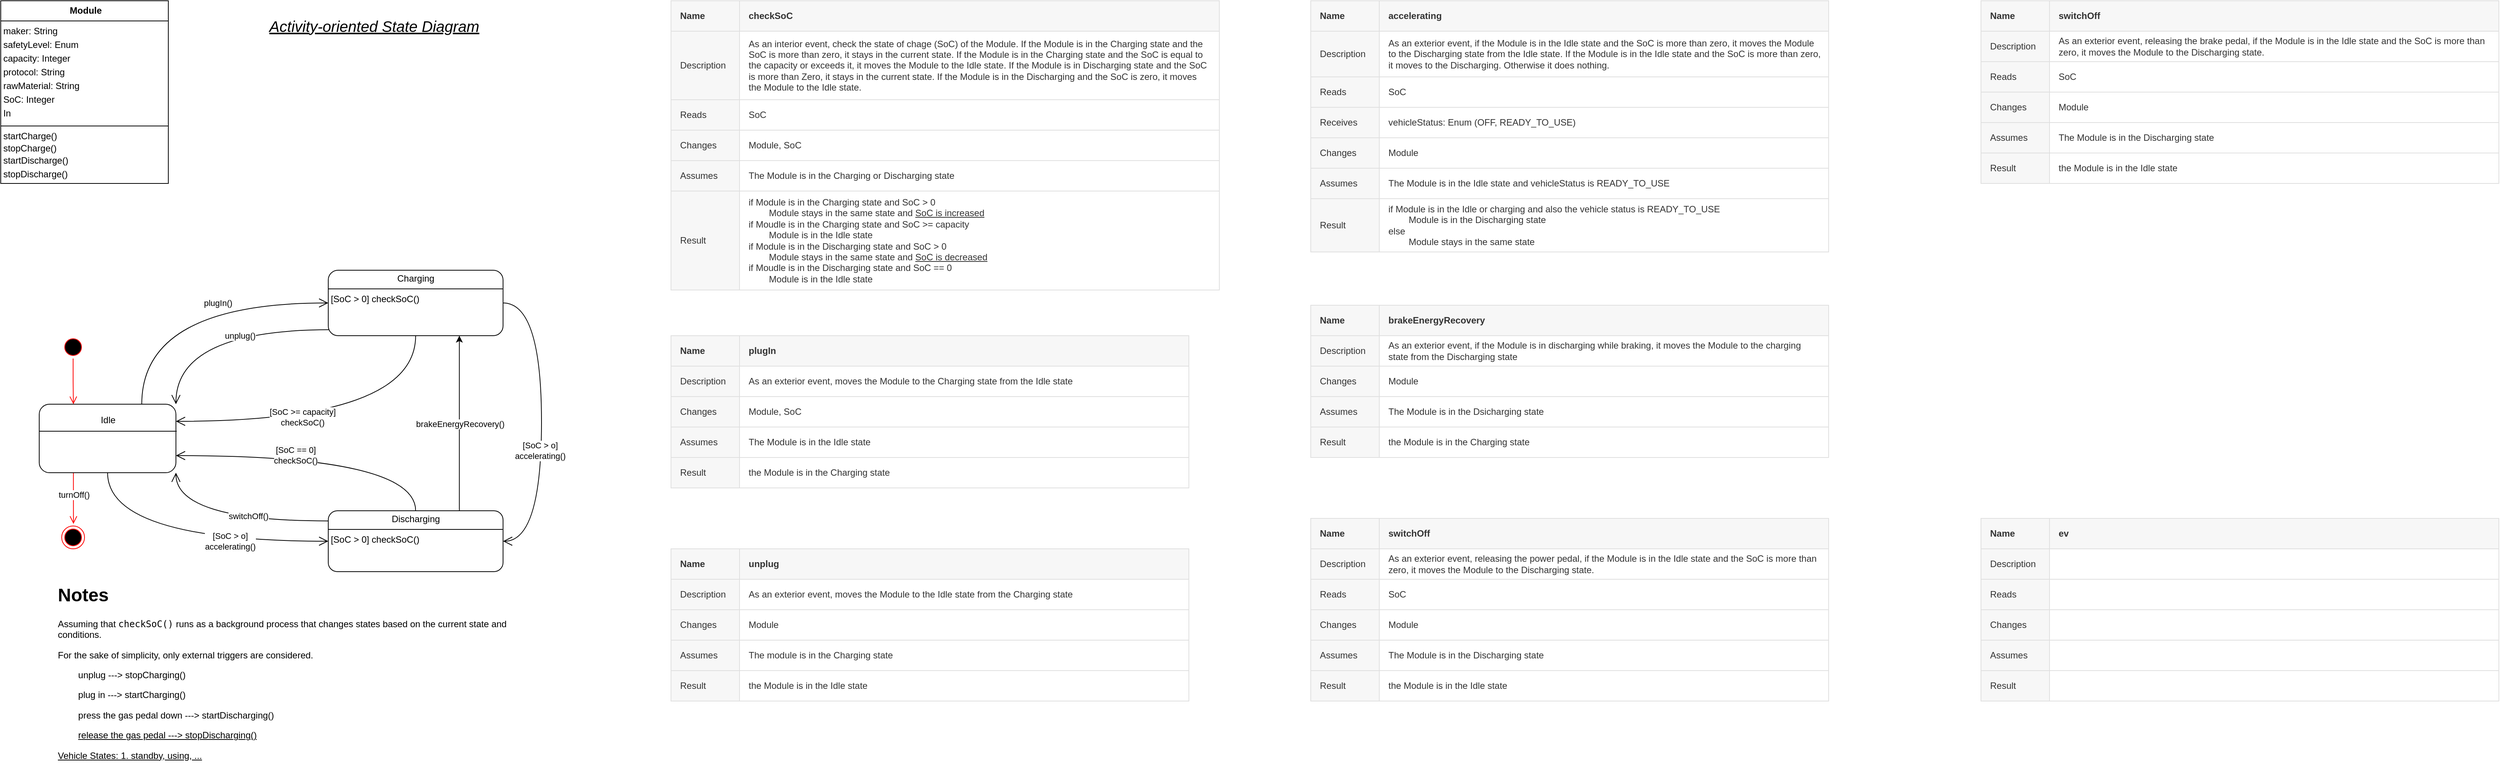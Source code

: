 <mxfile version="24.8.6">
  <diagram name="Page-1" id="yPJkCCkYW80gzqKredRT">
    <mxGraphModel dx="2440" dy="1292" grid="1" gridSize="10" guides="1" tooltips="1" connect="1" arrows="1" fold="1" page="1" pageScale="1" pageWidth="850" pageHeight="1100" math="0" shadow="0">
      <root>
        <mxCell id="0" />
        <mxCell id="1" parent="0" />
        <mxCell id="Ouk2HGRhII2JnXtZntxR-1" value="&lt;p style=&quot;margin:0px;margin-top:4px;text-align:center;&quot;&gt;&lt;/p&gt;&lt;div style=&quot;height:2px;&quot;&gt;&lt;/div&gt;&lt;div style=&quot;text-align: center;&quot;&gt;&lt;span style=&quot;font-weight: 700; background-color: initial;&quot;&gt;&amp;nbsp;Module&lt;/span&gt;&lt;/div&gt;&lt;hr size=&quot;1&quot; style=&quot;border-style:solid;&quot;&gt;&lt;div style=&quot;height:2px;&quot;&gt;&lt;div style=&quot;height: 2px;&quot;&gt;&amp;nbsp;maker: String&lt;/div&gt;&lt;div style=&quot;height: 2px;&quot;&gt;&lt;br&gt;&lt;/div&gt;&lt;div style=&quot;height: 2px;&quot;&gt;&lt;br&gt;&lt;/div&gt;&lt;div style=&quot;height: 2px;&quot;&gt;&lt;br&gt;&lt;/div&gt;&lt;div style=&quot;height: 2px;&quot;&gt;&lt;br&gt;&lt;/div&gt;&lt;div style=&quot;height: 2px;&quot;&gt;&lt;br&gt;&lt;/div&gt;&lt;div style=&quot;height: 2px;&quot;&gt;&lt;br&gt;&lt;/div&gt;&lt;div style=&quot;height: 2px;&quot;&gt;&lt;br&gt;&lt;/div&gt;&lt;div style=&quot;height: 2px;&quot;&gt;&lt;br&gt;&lt;/div&gt;&lt;div style=&quot;height: 2px;&quot;&gt;&amp;nbsp;safetyLevel:&amp;nbsp;&lt;span style=&quot;background-color: initial;&quot;&gt;Enum&lt;/span&gt;&lt;br&gt;&lt;/div&gt;&lt;div style=&quot;height: 2px;&quot;&gt;&lt;br&gt;&lt;/div&gt;&lt;div style=&quot;height: 2px;&quot;&gt;&lt;br&gt;&lt;/div&gt;&lt;div style=&quot;height: 2px;&quot;&gt;&lt;br&gt;&lt;/div&gt;&lt;div style=&quot;height: 2px;&quot;&gt;&lt;br&gt;&lt;/div&gt;&lt;div style=&quot;height: 2px;&quot;&gt;&lt;br&gt;&lt;/div&gt;&lt;div style=&quot;height: 2px;&quot;&gt;&lt;br&gt;&lt;/div&gt;&lt;div style=&quot;height: 2px;&quot;&gt;&lt;br&gt;&lt;/div&gt;&lt;div style=&quot;height: 2px;&quot;&gt;&lt;br&gt;&lt;/div&gt;&lt;div style=&quot;height: 2px;&quot;&gt;&amp;nbsp;capacity:&amp;nbsp;&lt;span style=&quot;background-color: initial;&quot;&gt;Integer&lt;/span&gt;&lt;br&gt;&lt;/div&gt;&lt;div style=&quot;height: 2px;&quot;&gt;&lt;br&gt;&lt;/div&gt;&lt;div style=&quot;height: 2px;&quot;&gt;&lt;br&gt;&lt;/div&gt;&lt;div style=&quot;height: 2px;&quot;&gt;&lt;br&gt;&lt;/div&gt;&lt;div style=&quot;height: 2px;&quot;&gt;&lt;br&gt;&lt;/div&gt;&lt;div style=&quot;height: 2px;&quot;&gt;&lt;br&gt;&lt;/div&gt;&lt;div style=&quot;height: 2px;&quot;&gt;&lt;br&gt;&lt;/div&gt;&lt;div style=&quot;height: 2px;&quot;&gt;&lt;br&gt;&lt;/div&gt;&lt;div style=&quot;height: 2px;&quot;&gt;&lt;br&gt;&lt;/div&gt;&lt;div style=&quot;height: 2px;&quot;&gt;&lt;span style=&quot;background-color: initial;&quot;&gt;&amp;nbsp;protocol:&amp;nbsp;&lt;/span&gt;&lt;span style=&quot;background-color: initial;&quot;&gt;String&lt;/span&gt;&lt;br&gt;&lt;/div&gt;&lt;div style=&quot;height: 2px;&quot;&gt;&lt;span style=&quot;background-color: initial;&quot;&gt;&lt;br&gt;&lt;/span&gt;&lt;/div&gt;&lt;div style=&quot;height: 2px;&quot;&gt;&lt;span style=&quot;background-color: initial;&quot;&gt;&lt;br&gt;&lt;/span&gt;&lt;/div&gt;&lt;div style=&quot;height: 2px;&quot;&gt;&lt;span style=&quot;background-color: initial;&quot;&gt;&lt;br&gt;&lt;/span&gt;&lt;/div&gt;&lt;div style=&quot;height: 2px;&quot;&gt;&lt;span style=&quot;background-color: initial;&quot;&gt;&lt;br&gt;&lt;/span&gt;&lt;/div&gt;&lt;div style=&quot;height: 2px;&quot;&gt;&lt;span style=&quot;background-color: initial;&quot;&gt;&lt;br&gt;&lt;/span&gt;&lt;/div&gt;&lt;div style=&quot;height: 2px;&quot;&gt;&lt;span style=&quot;background-color: initial;&quot;&gt;&lt;br&gt;&lt;/span&gt;&lt;/div&gt;&lt;div style=&quot;height: 2px;&quot;&gt;&lt;span style=&quot;background-color: initial;&quot;&gt;&lt;br&gt;&lt;/span&gt;&lt;/div&gt;&lt;div style=&quot;height: 2px;&quot;&gt;&lt;span style=&quot;background-color: initial;&quot;&gt;&lt;br&gt;&lt;/span&gt;&lt;/div&gt;&lt;div style=&quot;height: 2px;&quot;&gt;&amp;nbsp;&lt;span style=&quot;background-color: initial;&quot;&gt;rawMaterial:&amp;nbsp;&lt;/span&gt;&lt;span style=&quot;background-color: initial;&quot;&gt;String&lt;/span&gt;&lt;/div&gt;&lt;div style=&quot;height: 2px;&quot;&gt;&lt;span style=&quot;background-color: initial;&quot;&gt;&lt;br&gt;&lt;/span&gt;&lt;/div&gt;&lt;div style=&quot;height: 2px;&quot;&gt;&lt;span style=&quot;background-color: initial;&quot;&gt;&lt;br&gt;&lt;/span&gt;&lt;/div&gt;&lt;div style=&quot;height: 2px;&quot;&gt;&lt;span style=&quot;background-color: initial;&quot;&gt;&lt;br&gt;&lt;/span&gt;&lt;/div&gt;&lt;div style=&quot;height: 2px;&quot;&gt;&lt;span style=&quot;background-color: initial;&quot;&gt;&lt;br&gt;&lt;/span&gt;&lt;/div&gt;&lt;div style=&quot;height: 2px;&quot;&gt;&lt;span style=&quot;background-color: initial;&quot;&gt;&lt;br&gt;&lt;/span&gt;&lt;/div&gt;&lt;div style=&quot;height: 2px;&quot;&gt;&lt;span style=&quot;background-color: initial;&quot;&gt;&lt;br&gt;&lt;/span&gt;&lt;/div&gt;&lt;div style=&quot;height: 2px;&quot;&gt;&lt;span style=&quot;background-color: initial;&quot;&gt;&lt;br&gt;&lt;/span&gt;&lt;/div&gt;&lt;div style=&quot;height: 2px;&quot;&gt;&lt;span style=&quot;background-color: initial;&quot;&gt;&lt;br&gt;&lt;/span&gt;&lt;/div&gt;&lt;div style=&quot;height: 2px;&quot;&gt;&lt;span style=&quot;background-color: initial;&quot;&gt;&amp;nbsp;SoC: Integer&lt;/span&gt;&lt;/div&gt;&lt;div style=&quot;height: 2px;&quot;&gt;&lt;span style=&quot;background-color: initial;&quot;&gt;&lt;br&gt;&lt;/span&gt;&lt;/div&gt;&lt;div style=&quot;height: 2px;&quot;&gt;&lt;span style=&quot;background-color: initial;&quot;&gt;&lt;br&gt;&lt;/span&gt;&lt;/div&gt;&lt;div style=&quot;height: 2px;&quot;&gt;&lt;span style=&quot;background-color: initial;&quot;&gt;&lt;br&gt;&lt;/span&gt;&lt;/div&gt;&lt;div style=&quot;height: 2px;&quot;&gt;&lt;span style=&quot;background-color: initial;&quot;&gt;&lt;br&gt;&lt;/span&gt;&lt;/div&gt;&lt;div style=&quot;height: 2px;&quot;&gt;&lt;br&gt;&lt;/div&gt;&lt;div style=&quot;height: 2px;&quot;&gt;&lt;br&gt;&lt;/div&gt;&lt;div style=&quot;height: 2px;&quot;&gt;&lt;br&gt;&lt;/div&gt;&lt;div style=&quot;height: 2px;&quot;&gt;&lt;br&gt;&lt;/div&gt;&lt;div style=&quot;height: 2px;&quot;&gt;&amp;nbsp;In&lt;/div&gt;&lt;div style=&quot;height: 2px;&quot;&gt;&lt;div style=&quot;text-align: center;&quot;&gt;&lt;br&gt;&lt;/div&gt;&lt;hr style=&quot;border-style: solid;&quot; size=&quot;1&quot;&gt;&lt;div style=&quot;height: 2px;&quot;&gt;&lt;div style=&quot;height: 2px;&quot;&gt;&amp;nbsp;startC&lt;span style=&quot;background-color: initial;&quot;&gt;harge()&lt;/span&gt;&lt;/div&gt;&lt;div style=&quot;height: 2px;&quot;&gt;&lt;span style=&quot;background-color: initial;&quot;&gt;&lt;br&gt;&lt;/span&gt;&lt;/div&gt;&lt;div style=&quot;height: 2px;&quot;&gt;&lt;span style=&quot;background-color: initial;&quot;&gt;&lt;br&gt;&lt;/span&gt;&lt;/div&gt;&lt;div style=&quot;height: 2px;&quot;&gt;&lt;span style=&quot;background-color: initial;&quot;&gt;&lt;br&gt;&lt;/span&gt;&lt;/div&gt;&lt;div style=&quot;height: 2px;&quot;&gt;&lt;span style=&quot;background-color: initial;&quot;&gt;&lt;br&gt;&lt;/span&gt;&lt;/div&gt;&lt;div style=&quot;height: 2px;&quot;&gt;&lt;span style=&quot;background-color: initial;&quot;&gt;&lt;br&gt;&lt;/span&gt;&lt;/div&gt;&lt;div style=&quot;height: 2px;&quot;&gt;&lt;span style=&quot;background-color: initial;&quot;&gt;&lt;br&gt;&lt;/span&gt;&lt;/div&gt;&lt;div style=&quot;height: 2px;&quot;&gt;&lt;span style=&quot;background-color: initial;&quot;&gt;&lt;br&gt;&lt;/span&gt;&lt;/div&gt;&lt;div style=&quot;height: 2px;&quot;&gt;&lt;span style=&quot;background-color: initial;&quot;&gt;&amp;nbsp;stopC&lt;/span&gt;harge&lt;span style=&quot;background-color: initial;&quot;&gt;()&lt;/span&gt;&lt;/div&gt;&lt;div style=&quot;height: 2px;&quot;&gt;&lt;br&gt;&lt;/div&gt;&lt;div style=&quot;height: 2px;&quot;&gt;&lt;br&gt;&lt;/div&gt;&lt;div style=&quot;height: 2px;&quot;&gt;&lt;br&gt;&lt;/div&gt;&lt;div style=&quot;height: 2px;&quot;&gt;&lt;br&gt;&lt;/div&gt;&lt;div style=&quot;height: 2px;&quot;&gt;&lt;br&gt;&lt;/div&gt;&lt;div style=&quot;height: 2px;&quot;&gt;&lt;br&gt;&lt;/div&gt;&lt;div style=&quot;height: 2px;&quot;&gt;&amp;nbsp;&lt;/div&gt;&lt;div style=&quot;height: 2px;&quot;&gt;&amp;nbsp;startDischarge()&lt;/div&gt;&lt;div style=&quot;height: 2px;&quot;&gt;&lt;br&gt;&lt;/div&gt;&lt;div style=&quot;height: 2px;&quot;&gt;&lt;br&gt;&lt;/div&gt;&lt;div style=&quot;height: 2px;&quot;&gt;&lt;br&gt;&lt;/div&gt;&lt;div style=&quot;height: 2px;&quot;&gt;&lt;br&gt;&lt;/div&gt;&lt;div style=&quot;height: 2px;&quot;&gt;&lt;br&gt;&lt;/div&gt;&lt;div style=&quot;height: 2px;&quot;&gt;&lt;br&gt;&lt;/div&gt;&lt;div style=&quot;height: 2px;&quot;&gt;&amp;nbsp;&lt;/div&gt;&lt;div style=&quot;height: 2px;&quot;&gt;&lt;br&gt;&lt;/div&gt;&lt;div style=&quot;height: 2px;&quot;&gt;&amp;nbsp;stopDischarge()&lt;/div&gt;&lt;div style=&quot;height: 2px;&quot;&gt;&lt;br&gt;&lt;/div&gt;&lt;div style=&quot;height: 2px;&quot;&gt;&lt;br&gt;&lt;/div&gt;&lt;div style=&quot;height: 2px;&quot;&gt;&lt;br&gt;&lt;/div&gt;&lt;div style=&quot;height: 2px;&quot;&gt;&lt;br&gt;&lt;/div&gt;&lt;div style=&quot;height: 2px;&quot;&gt;&lt;br&gt;&lt;/div&gt;&lt;div style=&quot;height: 2px;&quot;&gt;&lt;br&gt;&lt;/div&gt;&lt;div style=&quot;height: 2px;&quot;&gt;&lt;br&gt;&lt;/div&gt;&lt;div style=&quot;height: 2px;&quot;&gt;&amp;nbsp;checkSoC()&lt;/div&gt;&lt;div style=&quot;height: 2px;&quot;&gt;&lt;br&gt;&lt;/div&gt;&lt;div style=&quot;height: 2px;&quot;&gt;&lt;br&gt;&lt;/div&gt;&lt;div style=&quot;height: 2px;&quot;&gt;&lt;br&gt;&lt;/div&gt;&lt;div style=&quot;height: 2px;&quot;&gt;&lt;br&gt;&lt;/div&gt;&lt;div style=&quot;height: 2px;&quot;&gt;&lt;br&gt;&lt;/div&gt;&lt;/div&gt;&lt;/div&gt;&lt;/div&gt;" style="verticalAlign=top;align=left;overflow=fill;html=1;whiteSpace=wrap;" parent="1" vertex="1">
          <mxGeometry x="40" y="40" width="220" height="240" as="geometry" />
        </mxCell>
        <mxCell id="Ouk2HGRhII2JnXtZntxR-2" value="Activity-oriented State Diagram" style="text;html=1;align=center;verticalAlign=middle;resizable=0;points=[];autosize=1;strokeColor=none;fillColor=none;fontStyle=6;fontSize=20;" parent="1" vertex="1">
          <mxGeometry x="380" y="53" width="300" height="40" as="geometry" />
        </mxCell>
        <mxCell id="Ouk2HGRhII2JnXtZntxR-3" value="" style="ellipse;html=1;shape=startState;fillColor=#000000;strokeColor=#ff0000;" parent="1" vertex="1">
          <mxGeometry x="120" y="480" width="30" height="30" as="geometry" />
        </mxCell>
        <mxCell id="Ouk2HGRhII2JnXtZntxR-4" value="" style="edgeStyle=orthogonalEdgeStyle;html=1;verticalAlign=bottom;endArrow=open;endSize=8;strokeColor=#ff0000;rounded=0;entryX=0.25;entryY=0;entryDx=0;entryDy=0;" parent="1" source="Ouk2HGRhII2JnXtZntxR-3" target="Ouk2HGRhII2JnXtZntxR-11" edge="1">
          <mxGeometry relative="1" as="geometry">
            <mxPoint x="798" y="651" as="targetPoint" />
          </mxGeometry>
        </mxCell>
        <mxCell id="Ouk2HGRhII2JnXtZntxR-5" value="" style="ellipse;html=1;shape=endState;fillColor=#000000;strokeColor=#ff0000;" parent="1" vertex="1">
          <mxGeometry x="120" y="730" width="30" height="30" as="geometry" />
        </mxCell>
        <mxCell id="Ouk2HGRhII2JnXtZntxR-6" value="" style="edgeStyle=orthogonalEdgeStyle;html=1;verticalAlign=bottom;endArrow=open;endSize=8;strokeColor=#ff0000;rounded=0;exitX=0.25;exitY=1;exitDx=0;exitDy=0;entryX=0.515;entryY=-0.093;entryDx=0;entryDy=0;entryPerimeter=0;" parent="1" source="Ouk2HGRhII2JnXtZntxR-11" target="Ouk2HGRhII2JnXtZntxR-5" edge="1">
          <mxGeometry relative="1" as="geometry">
            <mxPoint x="798.5" y="676" as="targetPoint" />
            <mxPoint x="683" y="651" as="sourcePoint" />
          </mxGeometry>
        </mxCell>
        <mxCell id="Ouk2HGRhII2JnXtZntxR-44" value="turnOff()" style="edgeLabel;html=1;align=center;verticalAlign=middle;resizable=0;points=[];" parent="Ouk2HGRhII2JnXtZntxR-6" vertex="1" connectable="0">
          <mxGeometry x="-0.161" relative="1" as="geometry">
            <mxPoint y="1" as="offset" />
          </mxGeometry>
        </mxCell>
        <mxCell id="Ouk2HGRhII2JnXtZntxR-9" style="edgeStyle=orthogonalEdgeStyle;rounded=0;orthogonalLoop=1;jettySize=auto;html=1;entryX=0;entryY=0.5;entryDx=0;entryDy=0;exitX=0.5;exitY=1;exitDx=0;exitDy=0;endArrow=open;endFill=0;endSize=10;curved=1;fillColor=#d5e8d4;strokeColor=#000000;" parent="1" source="Ouk2HGRhII2JnXtZntxR-11" target="Ouk2HGRhII2JnXtZntxR-19" edge="1">
          <mxGeometry relative="1" as="geometry" />
        </mxCell>
        <mxCell id="Ouk2HGRhII2JnXtZntxR-10" value="[SoC &amp;gt; o] &lt;br&gt;accelerating()" style="edgeLabel;html=1;align=center;verticalAlign=middle;resizable=0;points=[];fontSize=11;fontColor=#000000;" parent="Ouk2HGRhII2JnXtZntxR-9" vertex="1" connectable="0">
          <mxGeometry x="0.47" relative="1" as="geometry">
            <mxPoint x="-29" as="offset" />
          </mxGeometry>
        </mxCell>
        <mxCell id="Ouk2HGRhII2JnXtZntxR-11" value="&lt;div&gt;&lt;br&gt;&lt;/div&gt;&lt;div style=&quot;text-align: center;&quot;&gt;Idle&lt;/div&gt;&lt;hr style=&quot;border-style: solid;&quot; size=&quot;1&quot;&gt;&lt;div style=&quot;height: 2px;&quot;&gt;&lt;div style=&quot;height: 2px;&quot;&gt;&amp;nbsp;&lt;/div&gt;&lt;div style=&quot;height: 2px;&quot;&gt;&lt;br style=&quot;&quot;&gt;&lt;/div&gt;&lt;/div&gt;" style="verticalAlign=top;align=left;overflow=fill;html=1;whiteSpace=wrap;rounded=1;horizontal=1;" parent="1" vertex="1">
          <mxGeometry x="90.5" y="570" width="179.5" height="90" as="geometry" />
        </mxCell>
        <mxCell id="Ouk2HGRhII2JnXtZntxR-32" style="edgeStyle=orthogonalEdgeStyle;rounded=0;orthogonalLoop=1;jettySize=auto;html=1;entryX=1;entryY=0.75;entryDx=0;entryDy=0;exitX=0.5;exitY=0;exitDx=0;exitDy=0;endArrow=open;endFill=0;endSize=10;curved=1;" parent="1" source="Ouk2HGRhII2JnXtZntxR-19" target="Ouk2HGRhII2JnXtZntxR-11" edge="1">
          <mxGeometry relative="1" as="geometry" />
        </mxCell>
        <mxCell id="Ouk2HGRhII2JnXtZntxR-33" value="&lt;span style=&quot;text-align: left; text-wrap-mode: wrap; background-color: rgb(251, 251, 251);&quot;&gt;[SoC == 0]&lt;br&gt;checkSoC()&lt;/span&gt;" style="edgeLabel;html=1;align=center;verticalAlign=middle;resizable=0;points=[];" parent="Ouk2HGRhII2JnXtZntxR-32" vertex="1" connectable="0">
          <mxGeometry x="0.19" y="-1" relative="1" as="geometry">
            <mxPoint as="offset" />
          </mxGeometry>
        </mxCell>
        <mxCell id="Ouk2HGRhII2JnXtZntxR-46" style="edgeStyle=orthogonalEdgeStyle;rounded=0;orthogonalLoop=1;jettySize=auto;html=1;exitX=-0.001;exitY=0.167;exitDx=0;exitDy=0;entryX=1;entryY=1;entryDx=0;entryDy=0;curved=1;exitPerimeter=0;endSize=10;endArrow=open;endFill=0;fillColor=#ffe6cc;strokeColor=#000000;" parent="1" source="Ouk2HGRhII2JnXtZntxR-19" target="Ouk2HGRhII2JnXtZntxR-11" edge="1">
          <mxGeometry relative="1" as="geometry" />
        </mxCell>
        <mxCell id="Ouk2HGRhII2JnXtZntxR-47" value="switchOff()" style="edgeLabel;html=1;align=center;verticalAlign=middle;resizable=0;points=[];fontColor=#000000;" parent="Ouk2HGRhII2JnXtZntxR-46" vertex="1" connectable="0">
          <mxGeometry x="-0.202" y="-7" relative="1" as="geometry">
            <mxPoint as="offset" />
          </mxGeometry>
        </mxCell>
        <mxCell id="bpHCHmryWSsASbn2m2mT-1" style="edgeStyle=orthogonalEdgeStyle;rounded=0;orthogonalLoop=1;jettySize=auto;html=1;exitX=0.75;exitY=0;exitDx=0;exitDy=0;entryX=0.75;entryY=1;entryDx=0;entryDy=0;" parent="1" source="Ouk2HGRhII2JnXtZntxR-19" target="Ouk2HGRhII2JnXtZntxR-29" edge="1">
          <mxGeometry relative="1" as="geometry" />
        </mxCell>
        <mxCell id="bpHCHmryWSsASbn2m2mT-2" value="brakeEnergyRecovery()" style="edgeLabel;html=1;align=center;verticalAlign=middle;resizable=0;points=[];" parent="bpHCHmryWSsASbn2m2mT-1" vertex="1" connectable="0">
          <mxGeometry x="-0.009" y="-1" relative="1" as="geometry">
            <mxPoint as="offset" />
          </mxGeometry>
        </mxCell>
        <mxCell id="Ouk2HGRhII2JnXtZntxR-19" value="&lt;p style=&quot;margin:0px;margin-top:4px;text-align:center;&quot;&gt;Discharging&lt;/p&gt;&lt;hr size=&quot;1&quot; style=&quot;border-style:solid;&quot;&gt;&lt;div style=&quot;height:2px;&quot;&gt;&lt;div style=&quot;height: 2px;&quot;&gt;&lt;span style=&quot;background-color: initial;&quot;&gt;&amp;nbsp;[SoC &amp;gt; 0] checkSoC()&lt;/span&gt;&lt;/div&gt;&lt;div style=&quot;height: 2px;&quot;&gt;&lt;span style=&quot;background-color: initial;&quot;&gt;&lt;br&gt;&lt;/span&gt;&lt;/div&gt;&lt;div style=&quot;height: 2px;&quot;&gt;&lt;span style=&quot;background-color: initial;&quot;&gt;&lt;br&gt;&lt;/span&gt;&lt;/div&gt;&lt;div style=&quot;height: 2px;&quot;&gt;&lt;span style=&quot;background-color: initial;&quot;&gt;&lt;br&gt;&lt;/span&gt;&lt;/div&gt;&lt;div style=&quot;height: 2px;&quot;&gt;&lt;span style=&quot;background-color: initial;&quot;&gt;&lt;br&gt;&lt;/span&gt;&lt;/div&gt;&lt;div style=&quot;height: 2px;&quot;&gt;&lt;span style=&quot;background-color: initial;&quot;&gt;&lt;br&gt;&lt;/span&gt;&lt;/div&gt;&lt;div style=&quot;height: 2px;&quot;&gt;&lt;span style=&quot;background-color: initial;&quot;&gt;&lt;br&gt;&lt;/span&gt;&lt;/div&gt;&lt;div style=&quot;height: 2px;&quot;&gt;&lt;span style=&quot;background-color: initial;&quot;&gt;&lt;br&gt;&lt;/span&gt;&lt;/div&gt;&lt;div style=&quot;height: 2px;&quot;&gt;&lt;span style=&quot;background-color: initial;&quot;&gt;&lt;br&gt;&lt;/span&gt;&lt;/div&gt;&lt;div style=&quot;height: 2px;&quot;&gt;&lt;br&gt;&lt;/div&gt;&lt;div style=&quot;height: 2px;&quot;&gt;&lt;span style=&quot;background-color: initial;&quot;&gt;&lt;br&gt;&lt;/span&gt;&lt;/div&gt;&lt;div style=&quot;height: 2px;&quot;&gt;&lt;span style=&quot;background-color: initial;&quot;&gt;&lt;br&gt;&lt;/span&gt;&lt;/div&gt;&lt;div style=&quot;height: 2px;&quot;&gt;&lt;span style=&quot;background-color: initial;&quot;&gt;&lt;br&gt;&lt;/span&gt;&lt;/div&gt;&lt;div style=&quot;height: 2px;&quot;&gt;&lt;span style=&quot;background-color: initial;&quot;&gt;&lt;br&gt;&lt;/span&gt;&lt;/div&gt;&lt;div style=&quot;height: 2px;&quot;&gt;&lt;br&gt;&lt;/div&gt;&lt;/div&gt;" style="verticalAlign=top;align=left;overflow=fill;html=1;whiteSpace=wrap;rounded=1;" parent="1" vertex="1">
          <mxGeometry x="470" y="710" width="229.5" height="80" as="geometry" />
        </mxCell>
        <mxCell id="Ouk2HGRhII2JnXtZntxR-22" style="edgeStyle=orthogonalEdgeStyle;rounded=0;orthogonalLoop=1;jettySize=auto;html=1;entryX=0;entryY=0.5;entryDx=0;entryDy=0;exitX=0.75;exitY=0;exitDx=0;exitDy=0;endArrow=open;endFill=0;endSize=10;curved=1;fillColor=#d5e8d4;strokeColor=#000000;" parent="1" source="Ouk2HGRhII2JnXtZntxR-11" target="Ouk2HGRhII2JnXtZntxR-29" edge="1">
          <mxGeometry relative="1" as="geometry">
            <mxPoint x="460.25" y="205" as="sourcePoint" />
          </mxGeometry>
        </mxCell>
        <mxCell id="Ouk2HGRhII2JnXtZntxR-23" value="plugIn()" style="edgeLabel;html=1;align=center;verticalAlign=middle;resizable=0;points=[];fontSize=11;fontColor=#000000;" parent="Ouk2HGRhII2JnXtZntxR-22" vertex="1" connectable="0">
          <mxGeometry x="0.47" relative="1" as="geometry">
            <mxPoint x="-45" as="offset" />
          </mxGeometry>
        </mxCell>
        <mxCell id="Ouk2HGRhII2JnXtZntxR-34" style="edgeStyle=orthogonalEdgeStyle;rounded=0;orthogonalLoop=1;jettySize=auto;html=1;entryX=1;entryY=0.25;entryDx=0;entryDy=0;exitX=0.5;exitY=1;exitDx=0;exitDy=0;endSize=10;endArrow=open;endFill=0;curved=1;" parent="1" source="Ouk2HGRhII2JnXtZntxR-29" target="Ouk2HGRhII2JnXtZntxR-11" edge="1">
          <mxGeometry relative="1" as="geometry" />
        </mxCell>
        <mxCell id="Ouk2HGRhII2JnXtZntxR-35" value="[SoC &amp;gt;= capacity] &lt;br&gt;checkSoC()" style="edgeLabel;html=1;align=center;verticalAlign=middle;resizable=0;points=[];" parent="Ouk2HGRhII2JnXtZntxR-34" vertex="1" connectable="0">
          <mxGeometry x="0.179" relative="1" as="geometry">
            <mxPoint x="-10" y="-6" as="offset" />
          </mxGeometry>
        </mxCell>
        <mxCell id="Ouk2HGRhII2JnXtZntxR-42" style="edgeStyle=orthogonalEdgeStyle;rounded=0;orthogonalLoop=1;jettySize=auto;html=1;entryX=1;entryY=0;entryDx=0;entryDy=0;curved=1;exitX=0.011;exitY=0.909;exitDx=0;exitDy=0;endArrow=open;endFill=0;endSize=10;exitPerimeter=0;fillColor=#ffe6cc;strokeColor=#000000;" parent="1" source="Ouk2HGRhII2JnXtZntxR-29" target="Ouk2HGRhII2JnXtZntxR-11" edge="1">
          <mxGeometry relative="1" as="geometry" />
        </mxCell>
        <mxCell id="Ouk2HGRhII2JnXtZntxR-43" value="unplug()" style="edgeLabel;html=1;align=center;verticalAlign=middle;resizable=0;points=[];fontColor=#000000;" parent="Ouk2HGRhII2JnXtZntxR-42" vertex="1" connectable="0">
          <mxGeometry x="-0.026" y="1" relative="1" as="geometry">
            <mxPoint x="28" y="7" as="offset" />
          </mxGeometry>
        </mxCell>
        <mxCell id="l5Uin1aFvd7dUy-ONcKd-21" style="edgeStyle=orthogonalEdgeStyle;rounded=0;orthogonalLoop=1;jettySize=auto;html=1;exitX=1;exitY=0.5;exitDx=0;exitDy=0;entryX=1;entryY=0.5;entryDx=0;entryDy=0;curved=1;endArrow=open;endFill=0;endSize=10;" edge="1" parent="1" source="Ouk2HGRhII2JnXtZntxR-29" target="Ouk2HGRhII2JnXtZntxR-19">
          <mxGeometry relative="1" as="geometry">
            <Array as="points">
              <mxPoint x="750" y="437" />
              <mxPoint x="750" y="750" />
            </Array>
          </mxGeometry>
        </mxCell>
        <mxCell id="l5Uin1aFvd7dUy-ONcKd-22" value="[SoC &amp;gt; o]&lt;br&gt;accelerating()" style="edgeLabel;html=1;align=center;verticalAlign=middle;resizable=0;points=[];" vertex="1" connectable="0" parent="l5Uin1aFvd7dUy-ONcKd-21">
          <mxGeometry x="0.18" y="-2" relative="1" as="geometry">
            <mxPoint as="offset" />
          </mxGeometry>
        </mxCell>
        <mxCell id="Ouk2HGRhII2JnXtZntxR-29" value="&lt;p style=&quot;margin:0px;margin-top:4px;text-align:center;&quot;&gt;Charging&lt;/p&gt;&lt;hr size=&quot;1&quot; style=&quot;border-style:solid;&quot;&gt;&lt;div style=&quot;height:2px;&quot;&gt;&lt;div style=&quot;height: 2px;&quot;&gt;&amp;nbsp;[SoC &amp;gt; 0] checkSoC()&lt;/div&gt;&lt;div style=&quot;height: 2px;&quot;&gt;&lt;br&gt;&lt;/div&gt;&lt;div style=&quot;height: 2px;&quot;&gt;&lt;br&gt;&lt;/div&gt;&lt;div style=&quot;height: 2px;&quot;&gt;&lt;br&gt;&lt;/div&gt;&lt;div style=&quot;height: 2px;&quot;&gt;&lt;br&gt;&lt;/div&gt;&lt;div style=&quot;height: 2px;&quot;&gt;&lt;br&gt;&lt;/div&gt;&lt;div style=&quot;height: 2px;&quot;&gt;&lt;br&gt;&lt;/div&gt;&lt;div style=&quot;height: 2px;&quot;&gt;&lt;span style=&quot;background-color: initial;&quot;&gt;&lt;br&gt;&lt;/span&gt;&lt;/div&gt;&lt;div style=&quot;height: 2px;&quot;&gt;&lt;span style=&quot;background-color: initial;&quot;&gt;&lt;br&gt;&lt;/span&gt;&lt;/div&gt;&lt;div style=&quot;height: 2px;&quot;&gt;&lt;br&gt;&lt;/div&gt;&lt;div style=&quot;height: 2px;&quot;&gt;&lt;br&gt;&lt;/div&gt;&lt;div style=&quot;height: 2px;&quot;&gt;&lt;br&gt;&lt;/div&gt;&lt;div style=&quot;height: 2px;&quot;&gt;&lt;br&gt;&lt;/div&gt;&lt;div style=&quot;height: 2px;&quot;&gt;&amp;nbsp;&lt;/div&gt;&lt;div style=&quot;height: 2px;&quot;&gt;&lt;br&gt;&lt;/div&gt;&lt;/div&gt;" style="verticalAlign=top;align=left;overflow=fill;html=1;whiteSpace=wrap;rounded=1;" parent="1" vertex="1">
          <mxGeometry x="470" y="394" width="229.5" height="86" as="geometry" />
        </mxCell>
        <mxCell id="Ouk2HGRhII2JnXtZntxR-31" value="&lt;h1 style=&quot;margin-top: 0px;&quot;&gt;Notes&lt;/h1&gt;&lt;p&gt;Assuming that &lt;code&gt;checkSoC()&lt;/code&gt; runs as a background process that changes states based on the current state and conditions.&lt;/p&gt;&lt;p&gt;For the sake of simplicity, only external triggers are considered.&lt;/p&gt;&lt;p&gt;&lt;span style=&quot;background-color: initial;&quot;&gt;&lt;span style=&quot;white-space: pre;&quot;&gt;&#x9;&lt;/span&gt;unplug ---&amp;gt; stopCharging()&lt;/span&gt;&lt;/p&gt;&lt;p&gt;&lt;span style=&quot;background-color: initial;&quot;&gt;&lt;span style=&quot;white-space: pre;&quot;&gt;&#x9;&lt;/span&gt;plug in ---&amp;gt; startCharging()&lt;br&gt;&lt;/span&gt;&lt;/p&gt;&lt;p&gt;&lt;span style=&quot;background-color: initial;&quot;&gt;&lt;span style=&quot;white-space: pre;&quot;&gt;&#x9;&lt;/span&gt;press the gas pedal down ---&amp;gt; startDischarging()&lt;br&gt;&lt;/span&gt;&lt;/p&gt;&lt;p&gt;&lt;span style=&quot;background-color: initial;&quot;&gt;&lt;span style=&quot;white-space: pre;&quot;&gt;&#x9;&lt;/span&gt;&lt;u&gt;r&lt;/u&gt;&lt;/span&gt;&lt;span style=&quot;background-color: initial;&quot;&gt;&lt;u&gt;elease the gas pedal ---&amp;gt; stopDischarging()&lt;/u&gt;&lt;/span&gt;&lt;/p&gt;&lt;p&gt;&lt;u&gt;Vehicle States: 1. standby, using, ...&lt;/u&gt;&lt;/p&gt;&lt;p&gt;&lt;span style=&quot;background-color: initial;&quot;&gt;&lt;br&gt;&lt;/span&gt;&lt;/p&gt;&lt;p&gt;&lt;br&gt;&lt;/p&gt;&lt;p&gt;&lt;br&gt;&lt;/p&gt;" style="text;html=1;whiteSpace=wrap;overflow=hidden;rounded=0;" parent="1" vertex="1">
          <mxGeometry x="112.5" y="800" width="600" height="240" as="geometry" />
        </mxCell>
        <mxCell id="bpHCHmryWSsASbn2m2mT-27" value="" style="shape=table;startSize=0;container=1;collapsible=0;childLayout=tableLayout;fontSize=16;rounded=0;strokeColor=default;swimlaneFillColor=none;gradientColor=none;" parent="1" vertex="1">
          <mxGeometry x="920" y="40" width="720" height="380" as="geometry" />
        </mxCell>
        <mxCell id="bpHCHmryWSsASbn2m2mT-28" value="" style="shape=tableRow;horizontal=0;startSize=0;swimlaneHead=0;swimlaneBody=0;strokeColor=inherit;top=0;left=0;bottom=0;right=0;collapsible=0;dropTarget=0;fillColor=none;points=[[0,0.5],[1,0.5]];portConstraint=eastwest;fontSize=16;" parent="bpHCHmryWSsASbn2m2mT-27" vertex="1">
          <mxGeometry width="720" height="40" as="geometry" />
        </mxCell>
        <mxCell id="bpHCHmryWSsASbn2m2mT-29" value="&lt;b&gt;Name&lt;/b&gt;" style="shape=partialRectangle;html=1;whiteSpace=wrap;connectable=0;strokeColor=#DFDFDF;overflow=hidden;fillColor=#F7F7F7;top=1;left=1;bottom=1;right=1;pointerEvents=1;fontSize=12;align=left;verticalAlign=middle;spacingLeft=10;spacingRight=10;fontFamily=Helvetica;fontColor=#333333;gradientColor=none;" parent="bpHCHmryWSsASbn2m2mT-28" vertex="1">
          <mxGeometry width="90" height="40" as="geometry">
            <mxRectangle width="90" height="40" as="alternateBounds" />
          </mxGeometry>
        </mxCell>
        <mxCell id="bpHCHmryWSsASbn2m2mT-30" value="&lt;b&gt;checkSoC&lt;/b&gt;" style="shape=partialRectangle;html=1;whiteSpace=wrap;connectable=0;strokeColor=#DFDFDF;overflow=hidden;fillColor=#F7F7F7;top=1;left=1;bottom=1;right=1;pointerEvents=1;fontSize=12;align=left;verticalAlign=middle;spacingLeft=10;spacingRight=10;fontFamily=Helvetica;fontColor=#333333;gradientColor=none;" parent="bpHCHmryWSsASbn2m2mT-28" vertex="1">
          <mxGeometry x="90" width="630" height="40" as="geometry">
            <mxRectangle width="630" height="40" as="alternateBounds" />
          </mxGeometry>
        </mxCell>
        <mxCell id="bpHCHmryWSsASbn2m2mT-32" value="" style="shape=tableRow;horizontal=0;startSize=0;swimlaneHead=0;swimlaneBody=0;strokeColor=inherit;top=0;left=0;bottom=0;right=0;collapsible=0;dropTarget=0;fillColor=none;points=[[0,0.5],[1,0.5]];portConstraint=eastwest;fontSize=16;" parent="bpHCHmryWSsASbn2m2mT-27" vertex="1">
          <mxGeometry y="40" width="720" height="90" as="geometry" />
        </mxCell>
        <mxCell id="bpHCHmryWSsASbn2m2mT-33" value="Description" style="shape=partialRectangle;html=1;whiteSpace=wrap;connectable=0;strokeColor=#DFDFDF;overflow=hidden;fillColor=#F7F7F7;top=1;left=1;bottom=1;right=1;pointerEvents=1;fontSize=12;align=left;verticalAlign=middle;spacingLeft=10;spacingRight=10;fontFamily=Helvetica;fontColor=#333333;gradientColor=none;" parent="bpHCHmryWSsASbn2m2mT-32" vertex="1">
          <mxGeometry width="90" height="90" as="geometry">
            <mxRectangle width="90" height="90" as="alternateBounds" />
          </mxGeometry>
        </mxCell>
        <mxCell id="bpHCHmryWSsASbn2m2mT-34" value="As an interior event, check the state of chage (SoC) of the Module. If the Module is in the Charging state and the SoC is more than zero, it stays in the current state. If the Module is in the Charging state and the SoC is equal to the capacity or exceeds it, it moves the Module to the Idle state. If the Module is in Discharging state and the SoC is more than Zero, it stays in the current state. If the Module is in the Discharging and the SoC is zero, it moves the Module to the Idle state." style="shape=partialRectangle;html=1;whiteSpace=wrap;connectable=0;strokeColor=#DFDFDF;overflow=hidden;fillColor=#FFFFFF;top=1;left=1;bottom=1;right=1;pointerEvents=1;fontSize=12;align=left;verticalAlign=middle;spacingLeft=10;spacingRight=10;fontFamily=Helvetica;fontColor=#333333;gradientColor=none;" parent="bpHCHmryWSsASbn2m2mT-32" vertex="1">
          <mxGeometry x="90" width="630" height="90" as="geometry">
            <mxRectangle width="630" height="90" as="alternateBounds" />
          </mxGeometry>
        </mxCell>
        <mxCell id="bpHCHmryWSsASbn2m2mT-36" value="" style="shape=tableRow;horizontal=0;startSize=0;swimlaneHead=0;swimlaneBody=0;strokeColor=inherit;top=0;left=0;bottom=0;right=0;collapsible=0;dropTarget=0;fillColor=none;points=[[0,0.5],[1,0.5]];portConstraint=eastwest;fontSize=16;" parent="bpHCHmryWSsASbn2m2mT-27" vertex="1">
          <mxGeometry y="130" width="720" height="40" as="geometry" />
        </mxCell>
        <mxCell id="bpHCHmryWSsASbn2m2mT-37" value="Reads" style="shape=partialRectangle;html=1;whiteSpace=wrap;connectable=0;strokeColor=#DFDFDF;overflow=hidden;fillColor=#F7F7F7;top=1;left=1;bottom=1;right=1;pointerEvents=1;fontSize=12;align=left;verticalAlign=middle;spacingLeft=10;spacingRight=10;fontFamily=Helvetica;fontColor=#333333;gradientColor=none;" parent="bpHCHmryWSsASbn2m2mT-36" vertex="1">
          <mxGeometry width="90" height="40" as="geometry">
            <mxRectangle width="90" height="40" as="alternateBounds" />
          </mxGeometry>
        </mxCell>
        <mxCell id="bpHCHmryWSsASbn2m2mT-38" value="SoC" style="shape=partialRectangle;html=1;whiteSpace=wrap;connectable=0;strokeColor=#DFDFDF;overflow=hidden;fillColor=#FFFFFF;top=1;left=1;bottom=1;right=1;pointerEvents=1;fontSize=12;align=left;verticalAlign=middle;spacingLeft=10;spacingRight=10;fontFamily=Helvetica;fontColor=#333333;gradientColor=none;" parent="bpHCHmryWSsASbn2m2mT-36" vertex="1">
          <mxGeometry x="90" width="630" height="40" as="geometry">
            <mxRectangle width="630" height="40" as="alternateBounds" />
          </mxGeometry>
        </mxCell>
        <mxCell id="bpHCHmryWSsASbn2m2mT-91" style="shape=tableRow;horizontal=0;startSize=0;swimlaneHead=0;swimlaneBody=0;strokeColor=inherit;top=0;left=0;bottom=0;right=0;collapsible=0;dropTarget=0;fillColor=none;points=[[0,0.5],[1,0.5]];portConstraint=eastwest;fontSize=16;" parent="bpHCHmryWSsASbn2m2mT-27" vertex="1">
          <mxGeometry y="170" width="720" height="40" as="geometry" />
        </mxCell>
        <mxCell id="bpHCHmryWSsASbn2m2mT-92" value="Changes" style="shape=partialRectangle;html=1;whiteSpace=wrap;connectable=0;strokeColor=#DFDFDF;overflow=hidden;fillColor=#F7F7F7;top=1;left=1;bottom=1;right=1;pointerEvents=1;fontSize=12;align=left;verticalAlign=middle;spacingLeft=10;spacingRight=10;fontFamily=Helvetica;fontColor=#333333;gradientColor=none;" parent="bpHCHmryWSsASbn2m2mT-91" vertex="1">
          <mxGeometry width="90" height="40" as="geometry">
            <mxRectangle width="90" height="40" as="alternateBounds" />
          </mxGeometry>
        </mxCell>
        <mxCell id="bpHCHmryWSsASbn2m2mT-93" value="Module, SoC" style="shape=partialRectangle;html=1;whiteSpace=wrap;connectable=0;strokeColor=#DFDFDF;overflow=hidden;fillColor=#FFFFFF;top=1;left=1;bottom=1;right=1;pointerEvents=1;fontSize=12;align=left;verticalAlign=middle;spacingLeft=10;spacingRight=10;fontFamily=Helvetica;fontColor=#333333;gradientColor=none;" parent="bpHCHmryWSsASbn2m2mT-91" vertex="1">
          <mxGeometry x="90" width="630" height="40" as="geometry">
            <mxRectangle width="630" height="40" as="alternateBounds" />
          </mxGeometry>
        </mxCell>
        <mxCell id="bpHCHmryWSsASbn2m2mT-88" style="shape=tableRow;horizontal=0;startSize=0;swimlaneHead=0;swimlaneBody=0;strokeColor=inherit;top=0;left=0;bottom=0;right=0;collapsible=0;dropTarget=0;fillColor=none;points=[[0,0.5],[1,0.5]];portConstraint=eastwest;fontSize=16;" parent="bpHCHmryWSsASbn2m2mT-27" vertex="1">
          <mxGeometry y="210" width="720" height="40" as="geometry" />
        </mxCell>
        <mxCell id="bpHCHmryWSsASbn2m2mT-89" value="Assumes" style="shape=partialRectangle;html=1;whiteSpace=wrap;connectable=0;strokeColor=#DFDFDF;overflow=hidden;fillColor=#F7F7F7;top=1;left=1;bottom=1;right=1;pointerEvents=1;fontSize=12;align=left;verticalAlign=middle;spacingLeft=10;spacingRight=10;fontFamily=Helvetica;fontColor=#333333;gradientColor=none;" parent="bpHCHmryWSsASbn2m2mT-88" vertex="1">
          <mxGeometry width="90" height="40" as="geometry">
            <mxRectangle width="90" height="40" as="alternateBounds" />
          </mxGeometry>
        </mxCell>
        <mxCell id="bpHCHmryWSsASbn2m2mT-90" value="The Module is in the Charging or Discharging state" style="shape=partialRectangle;html=1;whiteSpace=wrap;connectable=0;strokeColor=#DFDFDF;overflow=hidden;fillColor=#FFFFFF;top=1;left=1;bottom=1;right=1;pointerEvents=1;fontSize=12;align=left;verticalAlign=middle;spacingLeft=10;spacingRight=10;fontFamily=Helvetica;fontColor=#333333;gradientColor=none;" parent="bpHCHmryWSsASbn2m2mT-88" vertex="1">
          <mxGeometry x="90" width="630" height="40" as="geometry">
            <mxRectangle width="630" height="40" as="alternateBounds" />
          </mxGeometry>
        </mxCell>
        <mxCell id="bpHCHmryWSsASbn2m2mT-85" style="shape=tableRow;horizontal=0;startSize=0;swimlaneHead=0;swimlaneBody=0;strokeColor=inherit;top=0;left=0;bottom=0;right=0;collapsible=0;dropTarget=0;fillColor=none;points=[[0,0.5],[1,0.5]];portConstraint=eastwest;fontSize=16;" parent="bpHCHmryWSsASbn2m2mT-27" vertex="1">
          <mxGeometry y="250" width="720" height="130" as="geometry" />
        </mxCell>
        <mxCell id="bpHCHmryWSsASbn2m2mT-86" value="Result" style="shape=partialRectangle;html=1;whiteSpace=wrap;connectable=0;strokeColor=#DFDFDF;overflow=hidden;fillColor=#F7F7F7;top=1;left=1;bottom=1;right=1;pointerEvents=1;fontSize=12;align=left;verticalAlign=middle;spacingLeft=10;spacingRight=10;fontFamily=Helvetica;fontColor=#333333;gradientColor=none;" parent="bpHCHmryWSsASbn2m2mT-85" vertex="1">
          <mxGeometry width="90" height="130" as="geometry">
            <mxRectangle width="90" height="130" as="alternateBounds" />
          </mxGeometry>
        </mxCell>
        <mxCell id="bpHCHmryWSsASbn2m2mT-87" value="if Module is in the Charging state and SoC &amp;gt; 0&lt;div&gt;&lt;span style=&quot;white-space: pre;&quot;&gt;&#x9;&lt;/span&gt;Module stays in the same state and &lt;u&gt;SoC is increased&lt;/u&gt;&lt;br&gt;&lt;/div&gt;&lt;div&gt;if Moudle is in the Charging state and SoC &amp;gt;= capacity&lt;/div&gt;&lt;div&gt;&lt;span style=&quot;white-space: pre;&quot;&gt;&#x9;&lt;/span&gt;Module is in the Idle state&lt;br&gt;&lt;/div&gt;&lt;div&gt;if Module is in the Discharging state and SoC &amp;gt; 0&lt;div&gt;&lt;span style=&quot;white-space: pre;&quot;&gt;&#x9;&lt;/span&gt;Module stays in the same state and &lt;u&gt;SoC is decreased&lt;/u&gt;&lt;br&gt;&lt;/div&gt;&lt;div&gt;if Moudle is in the Discharging state and SoC == 0&lt;/div&gt;&lt;div&gt;&lt;span style=&quot;white-space: pre;&quot;&gt;&#x9;&lt;/span&gt;Module is in the Idle state&lt;/div&gt;&lt;/div&gt;" style="shape=partialRectangle;html=1;whiteSpace=wrap;connectable=0;strokeColor=#DFDFDF;overflow=hidden;fillColor=#FFFFFF;top=1;left=1;bottom=1;right=1;pointerEvents=1;fontSize=12;align=left;verticalAlign=middle;spacingLeft=10;spacingRight=10;fontFamily=Helvetica;fontColor=#333333;gradientColor=none;" parent="bpHCHmryWSsASbn2m2mT-85" vertex="1">
          <mxGeometry x="90" width="630" height="130" as="geometry">
            <mxRectangle width="630" height="130" as="alternateBounds" />
          </mxGeometry>
        </mxCell>
        <mxCell id="bpHCHmryWSsASbn2m2mT-94" value="" style="shape=table;startSize=0;container=1;collapsible=0;childLayout=tableLayout;fontSize=16;rounded=0;strokeColor=default;swimlaneFillColor=none;gradientColor=none;" parent="1" vertex="1">
          <mxGeometry x="920" y="480" width="680" height="200" as="geometry" />
        </mxCell>
        <mxCell id="bpHCHmryWSsASbn2m2mT-95" value="" style="shape=tableRow;horizontal=0;startSize=0;swimlaneHead=0;swimlaneBody=0;strokeColor=inherit;top=0;left=0;bottom=0;right=0;collapsible=0;dropTarget=0;fillColor=none;points=[[0,0.5],[1,0.5]];portConstraint=eastwest;fontSize=16;" parent="bpHCHmryWSsASbn2m2mT-94" vertex="1">
          <mxGeometry width="680" height="40" as="geometry" />
        </mxCell>
        <mxCell id="bpHCHmryWSsASbn2m2mT-96" value="&lt;b&gt;Name&lt;/b&gt;" style="shape=partialRectangle;html=1;whiteSpace=wrap;connectable=0;strokeColor=#DFDFDF;overflow=hidden;fillColor=#F7F7F7;top=1;left=1;bottom=1;right=1;pointerEvents=1;fontSize=12;align=left;verticalAlign=middle;spacingLeft=10;spacingRight=10;fontFamily=Helvetica;fontColor=#333333;gradientColor=none;" parent="bpHCHmryWSsASbn2m2mT-95" vertex="1">
          <mxGeometry width="90" height="40" as="geometry">
            <mxRectangle width="90" height="40" as="alternateBounds" />
          </mxGeometry>
        </mxCell>
        <mxCell id="bpHCHmryWSsASbn2m2mT-97" value="&lt;b&gt;plugIn&lt;/b&gt;" style="shape=partialRectangle;html=1;whiteSpace=wrap;connectable=0;strokeColor=#DFDFDF;overflow=hidden;fillColor=#F7F7F7;top=1;left=1;bottom=1;right=1;pointerEvents=1;fontSize=12;align=left;verticalAlign=middle;spacingLeft=10;spacingRight=10;fontFamily=Helvetica;fontColor=#333333;gradientColor=none;" parent="bpHCHmryWSsASbn2m2mT-95" vertex="1">
          <mxGeometry x="90" width="590" height="40" as="geometry">
            <mxRectangle width="590" height="40" as="alternateBounds" />
          </mxGeometry>
        </mxCell>
        <mxCell id="bpHCHmryWSsASbn2m2mT-98" value="" style="shape=tableRow;horizontal=0;startSize=0;swimlaneHead=0;swimlaneBody=0;strokeColor=inherit;top=0;left=0;bottom=0;right=0;collapsible=0;dropTarget=0;fillColor=none;points=[[0,0.5],[1,0.5]];portConstraint=eastwest;fontSize=16;" parent="bpHCHmryWSsASbn2m2mT-94" vertex="1">
          <mxGeometry y="40" width="680" height="40" as="geometry" />
        </mxCell>
        <mxCell id="bpHCHmryWSsASbn2m2mT-99" value="Description" style="shape=partialRectangle;html=1;whiteSpace=wrap;connectable=0;strokeColor=#DFDFDF;overflow=hidden;fillColor=#F7F7F7;top=1;left=1;bottom=1;right=1;pointerEvents=1;fontSize=12;align=left;verticalAlign=middle;spacingLeft=10;spacingRight=10;fontFamily=Helvetica;fontColor=#333333;gradientColor=none;" parent="bpHCHmryWSsASbn2m2mT-98" vertex="1">
          <mxGeometry width="90" height="40" as="geometry">
            <mxRectangle width="90" height="40" as="alternateBounds" />
          </mxGeometry>
        </mxCell>
        <mxCell id="bpHCHmryWSsASbn2m2mT-100" value="As an exterior event, moves the Module to the Charging state from the Idle state" style="shape=partialRectangle;html=1;whiteSpace=wrap;connectable=0;strokeColor=#DFDFDF;overflow=hidden;fillColor=#FFFFFF;top=1;left=1;bottom=1;right=1;pointerEvents=1;fontSize=12;align=left;verticalAlign=middle;spacingLeft=10;spacingRight=10;fontFamily=Helvetica;fontColor=#333333;gradientColor=none;" parent="bpHCHmryWSsASbn2m2mT-98" vertex="1">
          <mxGeometry x="90" width="590" height="40" as="geometry">
            <mxRectangle width="590" height="40" as="alternateBounds" />
          </mxGeometry>
        </mxCell>
        <mxCell id="bpHCHmryWSsASbn2m2mT-104" style="shape=tableRow;horizontal=0;startSize=0;swimlaneHead=0;swimlaneBody=0;strokeColor=inherit;top=0;left=0;bottom=0;right=0;collapsible=0;dropTarget=0;fillColor=none;points=[[0,0.5],[1,0.5]];portConstraint=eastwest;fontSize=16;" parent="bpHCHmryWSsASbn2m2mT-94" vertex="1">
          <mxGeometry y="80" width="680" height="40" as="geometry" />
        </mxCell>
        <mxCell id="bpHCHmryWSsASbn2m2mT-105" value="Changes" style="shape=partialRectangle;html=1;whiteSpace=wrap;connectable=0;strokeColor=#DFDFDF;overflow=hidden;fillColor=#F7F7F7;top=1;left=1;bottom=1;right=1;pointerEvents=1;fontSize=12;align=left;verticalAlign=middle;spacingLeft=10;spacingRight=10;fontFamily=Helvetica;fontColor=#333333;gradientColor=none;" parent="bpHCHmryWSsASbn2m2mT-104" vertex="1">
          <mxGeometry width="90" height="40" as="geometry">
            <mxRectangle width="90" height="40" as="alternateBounds" />
          </mxGeometry>
        </mxCell>
        <mxCell id="bpHCHmryWSsASbn2m2mT-106" value="Module, SoC" style="shape=partialRectangle;html=1;whiteSpace=wrap;connectable=0;strokeColor=#DFDFDF;overflow=hidden;fillColor=#FFFFFF;top=1;left=1;bottom=1;right=1;pointerEvents=1;fontSize=12;align=left;verticalAlign=middle;spacingLeft=10;spacingRight=10;fontFamily=Helvetica;fontColor=#333333;gradientColor=none;" parent="bpHCHmryWSsASbn2m2mT-104" vertex="1">
          <mxGeometry x="90" width="590" height="40" as="geometry">
            <mxRectangle width="590" height="40" as="alternateBounds" />
          </mxGeometry>
        </mxCell>
        <mxCell id="bpHCHmryWSsASbn2m2mT-107" style="shape=tableRow;horizontal=0;startSize=0;swimlaneHead=0;swimlaneBody=0;strokeColor=inherit;top=0;left=0;bottom=0;right=0;collapsible=0;dropTarget=0;fillColor=none;points=[[0,0.5],[1,0.5]];portConstraint=eastwest;fontSize=16;" parent="bpHCHmryWSsASbn2m2mT-94" vertex="1">
          <mxGeometry y="120" width="680" height="40" as="geometry" />
        </mxCell>
        <mxCell id="bpHCHmryWSsASbn2m2mT-108" value="Assumes" style="shape=partialRectangle;html=1;whiteSpace=wrap;connectable=0;strokeColor=#DFDFDF;overflow=hidden;fillColor=#F7F7F7;top=1;left=1;bottom=1;right=1;pointerEvents=1;fontSize=12;align=left;verticalAlign=middle;spacingLeft=10;spacingRight=10;fontFamily=Helvetica;fontColor=#333333;gradientColor=none;" parent="bpHCHmryWSsASbn2m2mT-107" vertex="1">
          <mxGeometry width="90" height="40" as="geometry">
            <mxRectangle width="90" height="40" as="alternateBounds" />
          </mxGeometry>
        </mxCell>
        <mxCell id="bpHCHmryWSsASbn2m2mT-109" value="The Module is in the Idle state" style="shape=partialRectangle;html=1;whiteSpace=wrap;connectable=0;strokeColor=#DFDFDF;overflow=hidden;fillColor=#FFFFFF;top=1;left=1;bottom=1;right=1;pointerEvents=1;fontSize=12;align=left;verticalAlign=middle;spacingLeft=10;spacingRight=10;fontFamily=Helvetica;fontColor=#333333;gradientColor=none;" parent="bpHCHmryWSsASbn2m2mT-107" vertex="1">
          <mxGeometry x="90" width="590" height="40" as="geometry">
            <mxRectangle width="590" height="40" as="alternateBounds" />
          </mxGeometry>
        </mxCell>
        <mxCell id="bpHCHmryWSsASbn2m2mT-110" style="shape=tableRow;horizontal=0;startSize=0;swimlaneHead=0;swimlaneBody=0;strokeColor=inherit;top=0;left=0;bottom=0;right=0;collapsible=0;dropTarget=0;fillColor=none;points=[[0,0.5],[1,0.5]];portConstraint=eastwest;fontSize=16;" parent="bpHCHmryWSsASbn2m2mT-94" vertex="1">
          <mxGeometry y="160" width="680" height="40" as="geometry" />
        </mxCell>
        <mxCell id="bpHCHmryWSsASbn2m2mT-111" value="Result" style="shape=partialRectangle;html=1;whiteSpace=wrap;connectable=0;strokeColor=#DFDFDF;overflow=hidden;fillColor=#F7F7F7;top=1;left=1;bottom=1;right=1;pointerEvents=1;fontSize=12;align=left;verticalAlign=middle;spacingLeft=10;spacingRight=10;fontFamily=Helvetica;fontColor=#333333;gradientColor=none;" parent="bpHCHmryWSsASbn2m2mT-110" vertex="1">
          <mxGeometry width="90" height="40" as="geometry">
            <mxRectangle width="90" height="40" as="alternateBounds" />
          </mxGeometry>
        </mxCell>
        <mxCell id="bpHCHmryWSsASbn2m2mT-112" value="the Module is in the Charging state" style="shape=partialRectangle;html=1;whiteSpace=wrap;connectable=0;strokeColor=#DFDFDF;overflow=hidden;fillColor=#FFFFFF;top=1;left=1;bottom=1;right=1;pointerEvents=1;fontSize=12;align=left;verticalAlign=middle;spacingLeft=10;spacingRight=10;fontFamily=Helvetica;fontColor=#333333;gradientColor=none;" parent="bpHCHmryWSsASbn2m2mT-110" vertex="1">
          <mxGeometry x="90" width="590" height="40" as="geometry">
            <mxRectangle width="590" height="40" as="alternateBounds" />
          </mxGeometry>
        </mxCell>
        <mxCell id="bpHCHmryWSsASbn2m2mT-132" value="" style="shape=table;startSize=0;container=1;collapsible=0;childLayout=tableLayout;fontSize=16;rounded=0;strokeColor=default;swimlaneFillColor=none;gradientColor=none;" parent="1" vertex="1">
          <mxGeometry x="920" y="760" width="680" height="200" as="geometry" />
        </mxCell>
        <mxCell id="bpHCHmryWSsASbn2m2mT-133" value="" style="shape=tableRow;horizontal=0;startSize=0;swimlaneHead=0;swimlaneBody=0;strokeColor=inherit;top=0;left=0;bottom=0;right=0;collapsible=0;dropTarget=0;fillColor=none;points=[[0,0.5],[1,0.5]];portConstraint=eastwest;fontSize=16;" parent="bpHCHmryWSsASbn2m2mT-132" vertex="1">
          <mxGeometry width="680" height="40" as="geometry" />
        </mxCell>
        <mxCell id="bpHCHmryWSsASbn2m2mT-134" value="&lt;b&gt;Name&lt;/b&gt;" style="shape=partialRectangle;html=1;whiteSpace=wrap;connectable=0;strokeColor=#DFDFDF;overflow=hidden;fillColor=#F7F7F7;top=1;left=1;bottom=1;right=1;pointerEvents=1;fontSize=12;align=left;verticalAlign=middle;spacingLeft=10;spacingRight=10;fontFamily=Helvetica;fontColor=#333333;gradientColor=none;" parent="bpHCHmryWSsASbn2m2mT-133" vertex="1">
          <mxGeometry width="90" height="40" as="geometry">
            <mxRectangle width="90" height="40" as="alternateBounds" />
          </mxGeometry>
        </mxCell>
        <mxCell id="bpHCHmryWSsASbn2m2mT-135" value="&lt;b&gt;unplug&lt;/b&gt;" style="shape=partialRectangle;html=1;whiteSpace=wrap;connectable=0;strokeColor=#DFDFDF;overflow=hidden;fillColor=#F7F7F7;top=1;left=1;bottom=1;right=1;pointerEvents=1;fontSize=12;align=left;verticalAlign=middle;spacingLeft=10;spacingRight=10;fontFamily=Helvetica;fontColor=#333333;gradientColor=none;" parent="bpHCHmryWSsASbn2m2mT-133" vertex="1">
          <mxGeometry x="90" width="590" height="40" as="geometry">
            <mxRectangle width="590" height="40" as="alternateBounds" />
          </mxGeometry>
        </mxCell>
        <mxCell id="bpHCHmryWSsASbn2m2mT-136" value="" style="shape=tableRow;horizontal=0;startSize=0;swimlaneHead=0;swimlaneBody=0;strokeColor=inherit;top=0;left=0;bottom=0;right=0;collapsible=0;dropTarget=0;fillColor=none;points=[[0,0.5],[1,0.5]];portConstraint=eastwest;fontSize=16;" parent="bpHCHmryWSsASbn2m2mT-132" vertex="1">
          <mxGeometry y="40" width="680" height="40" as="geometry" />
        </mxCell>
        <mxCell id="bpHCHmryWSsASbn2m2mT-137" value="Description" style="shape=partialRectangle;html=1;whiteSpace=wrap;connectable=0;strokeColor=#DFDFDF;overflow=hidden;fillColor=#F7F7F7;top=1;left=1;bottom=1;right=1;pointerEvents=1;fontSize=12;align=left;verticalAlign=middle;spacingLeft=10;spacingRight=10;fontFamily=Helvetica;fontColor=#333333;gradientColor=none;" parent="bpHCHmryWSsASbn2m2mT-136" vertex="1">
          <mxGeometry width="90" height="40" as="geometry">
            <mxRectangle width="90" height="40" as="alternateBounds" />
          </mxGeometry>
        </mxCell>
        <mxCell id="bpHCHmryWSsASbn2m2mT-138" value="As an exterior event, moves the Module to the Idle state from the Charging state" style="shape=partialRectangle;html=1;whiteSpace=wrap;connectable=0;strokeColor=#DFDFDF;overflow=hidden;fillColor=#FFFFFF;top=1;left=1;bottom=1;right=1;pointerEvents=1;fontSize=12;align=left;verticalAlign=middle;spacingLeft=10;spacingRight=10;fontFamily=Helvetica;fontColor=#333333;gradientColor=none;" parent="bpHCHmryWSsASbn2m2mT-136" vertex="1">
          <mxGeometry x="90" width="590" height="40" as="geometry">
            <mxRectangle width="590" height="40" as="alternateBounds" />
          </mxGeometry>
        </mxCell>
        <mxCell id="bpHCHmryWSsASbn2m2mT-142" style="shape=tableRow;horizontal=0;startSize=0;swimlaneHead=0;swimlaneBody=0;strokeColor=inherit;top=0;left=0;bottom=0;right=0;collapsible=0;dropTarget=0;fillColor=none;points=[[0,0.5],[1,0.5]];portConstraint=eastwest;fontSize=16;" parent="bpHCHmryWSsASbn2m2mT-132" vertex="1">
          <mxGeometry y="80" width="680" height="40" as="geometry" />
        </mxCell>
        <mxCell id="bpHCHmryWSsASbn2m2mT-143" value="Changes" style="shape=partialRectangle;html=1;whiteSpace=wrap;connectable=0;strokeColor=#DFDFDF;overflow=hidden;fillColor=#F7F7F7;top=1;left=1;bottom=1;right=1;pointerEvents=1;fontSize=12;align=left;verticalAlign=middle;spacingLeft=10;spacingRight=10;fontFamily=Helvetica;fontColor=#333333;gradientColor=none;" parent="bpHCHmryWSsASbn2m2mT-142" vertex="1">
          <mxGeometry width="90" height="40" as="geometry">
            <mxRectangle width="90" height="40" as="alternateBounds" />
          </mxGeometry>
        </mxCell>
        <mxCell id="bpHCHmryWSsASbn2m2mT-144" value="Module" style="shape=partialRectangle;html=1;whiteSpace=wrap;connectable=0;strokeColor=#DFDFDF;overflow=hidden;fillColor=#FFFFFF;top=1;left=1;bottom=1;right=1;pointerEvents=1;fontSize=12;align=left;verticalAlign=middle;spacingLeft=10;spacingRight=10;fontFamily=Helvetica;fontColor=#333333;gradientColor=none;" parent="bpHCHmryWSsASbn2m2mT-142" vertex="1">
          <mxGeometry x="90" width="590" height="40" as="geometry">
            <mxRectangle width="590" height="40" as="alternateBounds" />
          </mxGeometry>
        </mxCell>
        <mxCell id="bpHCHmryWSsASbn2m2mT-145" style="shape=tableRow;horizontal=0;startSize=0;swimlaneHead=0;swimlaneBody=0;strokeColor=inherit;top=0;left=0;bottom=0;right=0;collapsible=0;dropTarget=0;fillColor=none;points=[[0,0.5],[1,0.5]];portConstraint=eastwest;fontSize=16;" parent="bpHCHmryWSsASbn2m2mT-132" vertex="1">
          <mxGeometry y="120" width="680" height="40" as="geometry" />
        </mxCell>
        <mxCell id="bpHCHmryWSsASbn2m2mT-146" value="Assumes" style="shape=partialRectangle;html=1;whiteSpace=wrap;connectable=0;strokeColor=#DFDFDF;overflow=hidden;fillColor=#F7F7F7;top=1;left=1;bottom=1;right=1;pointerEvents=1;fontSize=12;align=left;verticalAlign=middle;spacingLeft=10;spacingRight=10;fontFamily=Helvetica;fontColor=#333333;gradientColor=none;" parent="bpHCHmryWSsASbn2m2mT-145" vertex="1">
          <mxGeometry width="90" height="40" as="geometry">
            <mxRectangle width="90" height="40" as="alternateBounds" />
          </mxGeometry>
        </mxCell>
        <mxCell id="bpHCHmryWSsASbn2m2mT-147" value="The module is in the Charging state" style="shape=partialRectangle;html=1;whiteSpace=wrap;connectable=0;strokeColor=#DFDFDF;overflow=hidden;fillColor=#FFFFFF;top=1;left=1;bottom=1;right=1;pointerEvents=1;fontSize=12;align=left;verticalAlign=middle;spacingLeft=10;spacingRight=10;fontFamily=Helvetica;fontColor=#333333;gradientColor=none;" parent="bpHCHmryWSsASbn2m2mT-145" vertex="1">
          <mxGeometry x="90" width="590" height="40" as="geometry">
            <mxRectangle width="590" height="40" as="alternateBounds" />
          </mxGeometry>
        </mxCell>
        <mxCell id="bpHCHmryWSsASbn2m2mT-148" style="shape=tableRow;horizontal=0;startSize=0;swimlaneHead=0;swimlaneBody=0;strokeColor=inherit;top=0;left=0;bottom=0;right=0;collapsible=0;dropTarget=0;fillColor=none;points=[[0,0.5],[1,0.5]];portConstraint=eastwest;fontSize=16;" parent="bpHCHmryWSsASbn2m2mT-132" vertex="1">
          <mxGeometry y="160" width="680" height="40" as="geometry" />
        </mxCell>
        <mxCell id="bpHCHmryWSsASbn2m2mT-149" value="Result" style="shape=partialRectangle;html=1;whiteSpace=wrap;connectable=0;strokeColor=#DFDFDF;overflow=hidden;fillColor=#F7F7F7;top=1;left=1;bottom=1;right=1;pointerEvents=1;fontSize=12;align=left;verticalAlign=middle;spacingLeft=10;spacingRight=10;fontFamily=Helvetica;fontColor=#333333;gradientColor=none;" parent="bpHCHmryWSsASbn2m2mT-148" vertex="1">
          <mxGeometry width="90" height="40" as="geometry">
            <mxRectangle width="90" height="40" as="alternateBounds" />
          </mxGeometry>
        </mxCell>
        <mxCell id="bpHCHmryWSsASbn2m2mT-150" value="the Module is in the Idle state" style="shape=partialRectangle;html=1;whiteSpace=wrap;connectable=0;strokeColor=#DFDFDF;overflow=hidden;fillColor=#FFFFFF;top=1;left=1;bottom=1;right=1;pointerEvents=1;fontSize=12;align=left;verticalAlign=middle;spacingLeft=10;spacingRight=10;fontFamily=Helvetica;fontColor=#333333;gradientColor=none;" parent="bpHCHmryWSsASbn2m2mT-148" vertex="1">
          <mxGeometry x="90" width="590" height="40" as="geometry">
            <mxRectangle width="590" height="40" as="alternateBounds" />
          </mxGeometry>
        </mxCell>
        <mxCell id="bpHCHmryWSsASbn2m2mT-152" value="" style="shape=table;startSize=0;container=1;collapsible=0;childLayout=tableLayout;fontSize=16;rounded=0;strokeColor=default;swimlaneFillColor=none;gradientColor=none;" parent="1" vertex="1">
          <mxGeometry x="1760" y="40" width="680" height="330" as="geometry" />
        </mxCell>
        <mxCell id="bpHCHmryWSsASbn2m2mT-153" value="" style="shape=tableRow;horizontal=0;startSize=0;swimlaneHead=0;swimlaneBody=0;strokeColor=inherit;top=0;left=0;bottom=0;right=0;collapsible=0;dropTarget=0;fillColor=none;points=[[0,0.5],[1,0.5]];portConstraint=eastwest;fontSize=16;" parent="bpHCHmryWSsASbn2m2mT-152" vertex="1">
          <mxGeometry width="680" height="40" as="geometry" />
        </mxCell>
        <mxCell id="bpHCHmryWSsASbn2m2mT-154" value="&lt;b&gt;Name&lt;/b&gt;" style="shape=partialRectangle;html=1;whiteSpace=wrap;connectable=0;strokeColor=#DFDFDF;overflow=hidden;fillColor=#F7F7F7;top=1;left=1;bottom=1;right=1;pointerEvents=1;fontSize=12;align=left;verticalAlign=middle;spacingLeft=10;spacingRight=10;fontFamily=Helvetica;fontColor=#333333;gradientColor=none;" parent="bpHCHmryWSsASbn2m2mT-153" vertex="1">
          <mxGeometry width="90" height="40" as="geometry">
            <mxRectangle width="90" height="40" as="alternateBounds" />
          </mxGeometry>
        </mxCell>
        <mxCell id="bpHCHmryWSsASbn2m2mT-155" value="&lt;b&gt;accelerating&lt;/b&gt;" style="shape=partialRectangle;html=1;whiteSpace=wrap;connectable=0;strokeColor=#DFDFDF;overflow=hidden;fillColor=#F7F7F7;top=1;left=1;bottom=1;right=1;pointerEvents=1;fontSize=12;align=left;verticalAlign=middle;spacingLeft=10;spacingRight=10;fontFamily=Helvetica;fontColor=#333333;gradientColor=none;" parent="bpHCHmryWSsASbn2m2mT-153" vertex="1">
          <mxGeometry x="90" width="590" height="40" as="geometry">
            <mxRectangle width="590" height="40" as="alternateBounds" />
          </mxGeometry>
        </mxCell>
        <mxCell id="bpHCHmryWSsASbn2m2mT-156" value="" style="shape=tableRow;horizontal=0;startSize=0;swimlaneHead=0;swimlaneBody=0;strokeColor=inherit;top=0;left=0;bottom=0;right=0;collapsible=0;dropTarget=0;fillColor=none;points=[[0,0.5],[1,0.5]];portConstraint=eastwest;fontSize=16;" parent="bpHCHmryWSsASbn2m2mT-152" vertex="1">
          <mxGeometry y="40" width="680" height="60" as="geometry" />
        </mxCell>
        <mxCell id="bpHCHmryWSsASbn2m2mT-157" value="Description" style="shape=partialRectangle;html=1;whiteSpace=wrap;connectable=0;strokeColor=#DFDFDF;overflow=hidden;fillColor=#F7F7F7;top=1;left=1;bottom=1;right=1;pointerEvents=1;fontSize=12;align=left;verticalAlign=middle;spacingLeft=10;spacingRight=10;fontFamily=Helvetica;fontColor=#333333;gradientColor=none;" parent="bpHCHmryWSsASbn2m2mT-156" vertex="1">
          <mxGeometry width="90" height="60" as="geometry">
            <mxRectangle width="90" height="60" as="alternateBounds" />
          </mxGeometry>
        </mxCell>
        <mxCell id="bpHCHmryWSsASbn2m2mT-158" value="As an exterior event, if the Module is in the Idle state and the SoC is more than zero, it moves the Module to the Discharging state from the Idle state. If the Module is in the Idle state and the SoC is more than zero, it moves to the Discharging. Otherwise it does nothing." style="shape=partialRectangle;html=1;whiteSpace=wrap;connectable=0;strokeColor=#DFDFDF;overflow=hidden;fillColor=#FFFFFF;top=1;left=1;bottom=1;right=1;pointerEvents=1;fontSize=12;align=left;verticalAlign=middle;spacingLeft=10;spacingRight=10;fontFamily=Helvetica;fontColor=#333333;gradientColor=none;" parent="bpHCHmryWSsASbn2m2mT-156" vertex="1">
          <mxGeometry x="90" width="590" height="60" as="geometry">
            <mxRectangle width="590" height="60" as="alternateBounds" />
          </mxGeometry>
        </mxCell>
        <mxCell id="bpHCHmryWSsASbn2m2mT-159" value="" style="shape=tableRow;horizontal=0;startSize=0;swimlaneHead=0;swimlaneBody=0;strokeColor=inherit;top=0;left=0;bottom=0;right=0;collapsible=0;dropTarget=0;fillColor=none;points=[[0,0.5],[1,0.5]];portConstraint=eastwest;fontSize=16;" parent="bpHCHmryWSsASbn2m2mT-152" vertex="1">
          <mxGeometry y="100" width="680" height="40" as="geometry" />
        </mxCell>
        <mxCell id="bpHCHmryWSsASbn2m2mT-160" value="Reads" style="shape=partialRectangle;html=1;whiteSpace=wrap;connectable=0;strokeColor=#DFDFDF;overflow=hidden;fillColor=#F7F7F7;top=1;left=1;bottom=1;right=1;pointerEvents=1;fontSize=12;align=left;verticalAlign=middle;spacingLeft=10;spacingRight=10;fontFamily=Helvetica;fontColor=#333333;gradientColor=none;" parent="bpHCHmryWSsASbn2m2mT-159" vertex="1">
          <mxGeometry width="90" height="40" as="geometry">
            <mxRectangle width="90" height="40" as="alternateBounds" />
          </mxGeometry>
        </mxCell>
        <mxCell id="bpHCHmryWSsASbn2m2mT-161" value="SoC&amp;nbsp;" style="shape=partialRectangle;html=1;whiteSpace=wrap;connectable=0;strokeColor=#DFDFDF;overflow=hidden;fillColor=#FFFFFF;top=1;left=1;bottom=1;right=1;pointerEvents=1;fontSize=12;align=left;verticalAlign=middle;spacingLeft=10;spacingRight=10;fontFamily=Helvetica;fontColor=#333333;gradientColor=none;" parent="bpHCHmryWSsASbn2m2mT-159" vertex="1">
          <mxGeometry x="90" width="590" height="40" as="geometry">
            <mxRectangle width="590" height="40" as="alternateBounds" />
          </mxGeometry>
        </mxCell>
        <mxCell id="bpHCHmryWSsASbn2m2mT-194" style="shape=tableRow;horizontal=0;startSize=0;swimlaneHead=0;swimlaneBody=0;strokeColor=inherit;top=0;left=0;bottom=0;right=0;collapsible=0;dropTarget=0;fillColor=none;points=[[0,0.5],[1,0.5]];portConstraint=eastwest;fontSize=16;" parent="bpHCHmryWSsASbn2m2mT-152" vertex="1">
          <mxGeometry y="140" width="680" height="40" as="geometry" />
        </mxCell>
        <mxCell id="bpHCHmryWSsASbn2m2mT-195" value="Receives" style="shape=partialRectangle;html=1;whiteSpace=wrap;connectable=0;strokeColor=#DFDFDF;overflow=hidden;fillColor=#F7F7F7;top=1;left=1;bottom=1;right=1;pointerEvents=1;fontSize=12;align=left;verticalAlign=middle;spacingLeft=10;spacingRight=10;fontFamily=Helvetica;fontColor=#333333;gradientColor=none;" parent="bpHCHmryWSsASbn2m2mT-194" vertex="1">
          <mxGeometry width="90" height="40" as="geometry">
            <mxRectangle width="90" height="40" as="alternateBounds" />
          </mxGeometry>
        </mxCell>
        <mxCell id="bpHCHmryWSsASbn2m2mT-196" value="vehicleStatus: Enum (OFF, READY_TO_USE)" style="shape=partialRectangle;html=1;whiteSpace=wrap;connectable=0;strokeColor=#DFDFDF;overflow=hidden;fillColor=#FFFFFF;top=1;left=1;bottom=1;right=1;pointerEvents=1;fontSize=12;align=left;verticalAlign=middle;spacingLeft=10;spacingRight=10;fontFamily=Helvetica;fontColor=#333333;gradientColor=none;" parent="bpHCHmryWSsASbn2m2mT-194" vertex="1">
          <mxGeometry x="90" width="590" height="40" as="geometry">
            <mxRectangle width="590" height="40" as="alternateBounds" />
          </mxGeometry>
        </mxCell>
        <mxCell id="bpHCHmryWSsASbn2m2mT-162" style="shape=tableRow;horizontal=0;startSize=0;swimlaneHead=0;swimlaneBody=0;strokeColor=inherit;top=0;left=0;bottom=0;right=0;collapsible=0;dropTarget=0;fillColor=none;points=[[0,0.5],[1,0.5]];portConstraint=eastwest;fontSize=16;" parent="bpHCHmryWSsASbn2m2mT-152" vertex="1">
          <mxGeometry y="180" width="680" height="40" as="geometry" />
        </mxCell>
        <mxCell id="bpHCHmryWSsASbn2m2mT-163" value="Changes" style="shape=partialRectangle;html=1;whiteSpace=wrap;connectable=0;strokeColor=#DFDFDF;overflow=hidden;fillColor=#F7F7F7;top=1;left=1;bottom=1;right=1;pointerEvents=1;fontSize=12;align=left;verticalAlign=middle;spacingLeft=10;spacingRight=10;fontFamily=Helvetica;fontColor=#333333;gradientColor=none;" parent="bpHCHmryWSsASbn2m2mT-162" vertex="1">
          <mxGeometry width="90" height="40" as="geometry">
            <mxRectangle width="90" height="40" as="alternateBounds" />
          </mxGeometry>
        </mxCell>
        <mxCell id="bpHCHmryWSsASbn2m2mT-164" value="Module" style="shape=partialRectangle;html=1;whiteSpace=wrap;connectable=0;strokeColor=#DFDFDF;overflow=hidden;fillColor=#FFFFFF;top=1;left=1;bottom=1;right=1;pointerEvents=1;fontSize=12;align=left;verticalAlign=middle;spacingLeft=10;spacingRight=10;fontFamily=Helvetica;fontColor=#333333;gradientColor=none;" parent="bpHCHmryWSsASbn2m2mT-162" vertex="1">
          <mxGeometry x="90" width="590" height="40" as="geometry">
            <mxRectangle width="590" height="40" as="alternateBounds" />
          </mxGeometry>
        </mxCell>
        <mxCell id="bpHCHmryWSsASbn2m2mT-165" style="shape=tableRow;horizontal=0;startSize=0;swimlaneHead=0;swimlaneBody=0;strokeColor=inherit;top=0;left=0;bottom=0;right=0;collapsible=0;dropTarget=0;fillColor=none;points=[[0,0.5],[1,0.5]];portConstraint=eastwest;fontSize=16;" parent="bpHCHmryWSsASbn2m2mT-152" vertex="1">
          <mxGeometry y="220" width="680" height="40" as="geometry" />
        </mxCell>
        <mxCell id="bpHCHmryWSsASbn2m2mT-166" value="Assumes" style="shape=partialRectangle;html=1;whiteSpace=wrap;connectable=0;strokeColor=#DFDFDF;overflow=hidden;fillColor=#F7F7F7;top=1;left=1;bottom=1;right=1;pointerEvents=1;fontSize=12;align=left;verticalAlign=middle;spacingLeft=10;spacingRight=10;fontFamily=Helvetica;fontColor=#333333;gradientColor=none;" parent="bpHCHmryWSsASbn2m2mT-165" vertex="1">
          <mxGeometry width="90" height="40" as="geometry">
            <mxRectangle width="90" height="40" as="alternateBounds" />
          </mxGeometry>
        </mxCell>
        <mxCell id="bpHCHmryWSsASbn2m2mT-167" value="The Module is in the Idle state and vehicleStatus is READY_TO_USE&amp;nbsp;" style="shape=partialRectangle;html=1;whiteSpace=wrap;connectable=0;strokeColor=#DFDFDF;overflow=hidden;fillColor=#FFFFFF;top=1;left=1;bottom=1;right=1;pointerEvents=1;fontSize=12;align=left;verticalAlign=middle;spacingLeft=10;spacingRight=10;fontFamily=Helvetica;fontColor=#333333;gradientColor=none;" parent="bpHCHmryWSsASbn2m2mT-165" vertex="1">
          <mxGeometry x="90" width="590" height="40" as="geometry">
            <mxRectangle width="590" height="40" as="alternateBounds" />
          </mxGeometry>
        </mxCell>
        <mxCell id="bpHCHmryWSsASbn2m2mT-168" style="shape=tableRow;horizontal=0;startSize=0;swimlaneHead=0;swimlaneBody=0;strokeColor=inherit;top=0;left=0;bottom=0;right=0;collapsible=0;dropTarget=0;fillColor=none;points=[[0,0.5],[1,0.5]];portConstraint=eastwest;fontSize=16;" parent="bpHCHmryWSsASbn2m2mT-152" vertex="1">
          <mxGeometry y="260" width="680" height="70" as="geometry" />
        </mxCell>
        <mxCell id="bpHCHmryWSsASbn2m2mT-169" value="Result" style="shape=partialRectangle;html=1;whiteSpace=wrap;connectable=0;strokeColor=#DFDFDF;overflow=hidden;fillColor=#F7F7F7;top=1;left=1;bottom=1;right=1;pointerEvents=1;fontSize=12;align=left;verticalAlign=middle;spacingLeft=10;spacingRight=10;fontFamily=Helvetica;fontColor=#333333;gradientColor=none;" parent="bpHCHmryWSsASbn2m2mT-168" vertex="1">
          <mxGeometry width="90" height="70" as="geometry">
            <mxRectangle width="90" height="70" as="alternateBounds" />
          </mxGeometry>
        </mxCell>
        <mxCell id="bpHCHmryWSsASbn2m2mT-170" value="if Module&amp;nbsp;is in the Idle or charging and also the vehicle status is READY_TO_USE&lt;div&gt;&lt;span style=&quot;white-space: pre;&quot;&gt;&#x9;&lt;/span&gt;Module is in the Discharging state&lt;/div&gt;&lt;div&gt;else&lt;/div&gt;&lt;div&gt;&lt;span style=&quot;white-space: pre;&quot;&gt;&#x9;&lt;/span&gt;Module stays in the same state&lt;br&gt;&lt;/div&gt;" style="shape=partialRectangle;html=1;whiteSpace=wrap;connectable=0;strokeColor=#DFDFDF;overflow=hidden;fillColor=#FFFFFF;top=1;left=1;bottom=1;right=1;pointerEvents=1;fontSize=12;align=left;verticalAlign=middle;spacingLeft=10;spacingRight=10;fontFamily=Helvetica;fontColor=#333333;gradientColor=none;" parent="bpHCHmryWSsASbn2m2mT-168" vertex="1">
          <mxGeometry x="90" width="590" height="70" as="geometry">
            <mxRectangle width="590" height="70" as="alternateBounds" />
          </mxGeometry>
        </mxCell>
        <mxCell id="bpHCHmryWSsASbn2m2mT-197" value="" style="shape=table;startSize=0;container=1;collapsible=0;childLayout=tableLayout;fontSize=16;rounded=0;strokeColor=default;swimlaneFillColor=none;gradientColor=none;" parent="1" vertex="1">
          <mxGeometry x="1760" y="440" width="680" height="200" as="geometry" />
        </mxCell>
        <mxCell id="bpHCHmryWSsASbn2m2mT-198" value="" style="shape=tableRow;horizontal=0;startSize=0;swimlaneHead=0;swimlaneBody=0;strokeColor=inherit;top=0;left=0;bottom=0;right=0;collapsible=0;dropTarget=0;fillColor=none;points=[[0,0.5],[1,0.5]];portConstraint=eastwest;fontSize=16;" parent="bpHCHmryWSsASbn2m2mT-197" vertex="1">
          <mxGeometry width="680" height="40" as="geometry" />
        </mxCell>
        <mxCell id="bpHCHmryWSsASbn2m2mT-199" value="&lt;b&gt;Name&lt;/b&gt;" style="shape=partialRectangle;html=1;whiteSpace=wrap;connectable=0;strokeColor=#DFDFDF;overflow=hidden;fillColor=#F7F7F7;top=1;left=1;bottom=1;right=1;pointerEvents=1;fontSize=12;align=left;verticalAlign=middle;spacingLeft=10;spacingRight=10;fontFamily=Helvetica;fontColor=#333333;gradientColor=none;" parent="bpHCHmryWSsASbn2m2mT-198" vertex="1">
          <mxGeometry width="90" height="40" as="geometry">
            <mxRectangle width="90" height="40" as="alternateBounds" />
          </mxGeometry>
        </mxCell>
        <mxCell id="bpHCHmryWSsASbn2m2mT-200" value="&lt;b&gt;brakeEnergyRecovery&lt;/b&gt;" style="shape=partialRectangle;html=1;whiteSpace=wrap;connectable=0;strokeColor=#DFDFDF;overflow=hidden;fillColor=#F7F7F7;top=1;left=1;bottom=1;right=1;pointerEvents=1;fontSize=12;align=left;verticalAlign=middle;spacingLeft=10;spacingRight=10;fontFamily=Helvetica;fontColor=#333333;gradientColor=none;" parent="bpHCHmryWSsASbn2m2mT-198" vertex="1">
          <mxGeometry x="90" width="590" height="40" as="geometry">
            <mxRectangle width="590" height="40" as="alternateBounds" />
          </mxGeometry>
        </mxCell>
        <mxCell id="bpHCHmryWSsASbn2m2mT-201" value="" style="shape=tableRow;horizontal=0;startSize=0;swimlaneHead=0;swimlaneBody=0;strokeColor=inherit;top=0;left=0;bottom=0;right=0;collapsible=0;dropTarget=0;fillColor=none;points=[[0,0.5],[1,0.5]];portConstraint=eastwest;fontSize=16;" parent="bpHCHmryWSsASbn2m2mT-197" vertex="1">
          <mxGeometry y="40" width="680" height="40" as="geometry" />
        </mxCell>
        <mxCell id="bpHCHmryWSsASbn2m2mT-202" value="Description" style="shape=partialRectangle;html=1;whiteSpace=wrap;connectable=0;strokeColor=#DFDFDF;overflow=hidden;fillColor=#F7F7F7;top=1;left=1;bottom=1;right=1;pointerEvents=1;fontSize=12;align=left;verticalAlign=middle;spacingLeft=10;spacingRight=10;fontFamily=Helvetica;fontColor=#333333;gradientColor=none;" parent="bpHCHmryWSsASbn2m2mT-201" vertex="1">
          <mxGeometry width="90" height="40" as="geometry">
            <mxRectangle width="90" height="40" as="alternateBounds" />
          </mxGeometry>
        </mxCell>
        <mxCell id="bpHCHmryWSsASbn2m2mT-203" value="As an exterior event, if the Module is in discharging while braking, it moves the Module to the charging&amp;nbsp; state from the Discharging state&lt;span style=&quot;white-space: pre;&quot;&gt;&#x9;&lt;/span&gt;" style="shape=partialRectangle;html=1;whiteSpace=wrap;connectable=0;strokeColor=#DFDFDF;overflow=hidden;fillColor=#FFFFFF;top=1;left=1;bottom=1;right=1;pointerEvents=1;fontSize=12;align=left;verticalAlign=middle;spacingLeft=10;spacingRight=10;fontFamily=Helvetica;fontColor=#333333;gradientColor=none;" parent="bpHCHmryWSsASbn2m2mT-201" vertex="1">
          <mxGeometry x="90" width="590" height="40" as="geometry">
            <mxRectangle width="590" height="40" as="alternateBounds" />
          </mxGeometry>
        </mxCell>
        <mxCell id="bpHCHmryWSsASbn2m2mT-207" style="shape=tableRow;horizontal=0;startSize=0;swimlaneHead=0;swimlaneBody=0;strokeColor=inherit;top=0;left=0;bottom=0;right=0;collapsible=0;dropTarget=0;fillColor=none;points=[[0,0.5],[1,0.5]];portConstraint=eastwest;fontSize=16;" parent="bpHCHmryWSsASbn2m2mT-197" vertex="1">
          <mxGeometry y="80" width="680" height="40" as="geometry" />
        </mxCell>
        <mxCell id="bpHCHmryWSsASbn2m2mT-208" value="Changes" style="shape=partialRectangle;html=1;whiteSpace=wrap;connectable=0;strokeColor=#DFDFDF;overflow=hidden;fillColor=#F7F7F7;top=1;left=1;bottom=1;right=1;pointerEvents=1;fontSize=12;align=left;verticalAlign=middle;spacingLeft=10;spacingRight=10;fontFamily=Helvetica;fontColor=#333333;gradientColor=none;" parent="bpHCHmryWSsASbn2m2mT-207" vertex="1">
          <mxGeometry width="90" height="40" as="geometry">
            <mxRectangle width="90" height="40" as="alternateBounds" />
          </mxGeometry>
        </mxCell>
        <mxCell id="bpHCHmryWSsASbn2m2mT-209" value="Module" style="shape=partialRectangle;html=1;whiteSpace=wrap;connectable=0;strokeColor=#DFDFDF;overflow=hidden;fillColor=#FFFFFF;top=1;left=1;bottom=1;right=1;pointerEvents=1;fontSize=12;align=left;verticalAlign=middle;spacingLeft=10;spacingRight=10;fontFamily=Helvetica;fontColor=#333333;gradientColor=none;" parent="bpHCHmryWSsASbn2m2mT-207" vertex="1">
          <mxGeometry x="90" width="590" height="40" as="geometry">
            <mxRectangle width="590" height="40" as="alternateBounds" />
          </mxGeometry>
        </mxCell>
        <mxCell id="bpHCHmryWSsASbn2m2mT-210" style="shape=tableRow;horizontal=0;startSize=0;swimlaneHead=0;swimlaneBody=0;strokeColor=inherit;top=0;left=0;bottom=0;right=0;collapsible=0;dropTarget=0;fillColor=none;points=[[0,0.5],[1,0.5]];portConstraint=eastwest;fontSize=16;" parent="bpHCHmryWSsASbn2m2mT-197" vertex="1">
          <mxGeometry y="120" width="680" height="40" as="geometry" />
        </mxCell>
        <mxCell id="bpHCHmryWSsASbn2m2mT-211" value="Assumes" style="shape=partialRectangle;html=1;whiteSpace=wrap;connectable=0;strokeColor=#DFDFDF;overflow=hidden;fillColor=#F7F7F7;top=1;left=1;bottom=1;right=1;pointerEvents=1;fontSize=12;align=left;verticalAlign=middle;spacingLeft=10;spacingRight=10;fontFamily=Helvetica;fontColor=#333333;gradientColor=none;" parent="bpHCHmryWSsASbn2m2mT-210" vertex="1">
          <mxGeometry width="90" height="40" as="geometry">
            <mxRectangle width="90" height="40" as="alternateBounds" />
          </mxGeometry>
        </mxCell>
        <mxCell id="bpHCHmryWSsASbn2m2mT-212" value="The Module is in the Dsicharging state" style="shape=partialRectangle;html=1;whiteSpace=wrap;connectable=0;strokeColor=#DFDFDF;overflow=hidden;fillColor=#FFFFFF;top=1;left=1;bottom=1;right=1;pointerEvents=1;fontSize=12;align=left;verticalAlign=middle;spacingLeft=10;spacingRight=10;fontFamily=Helvetica;fontColor=#333333;gradientColor=none;" parent="bpHCHmryWSsASbn2m2mT-210" vertex="1">
          <mxGeometry x="90" width="590" height="40" as="geometry">
            <mxRectangle width="590" height="40" as="alternateBounds" />
          </mxGeometry>
        </mxCell>
        <mxCell id="bpHCHmryWSsASbn2m2mT-213" style="shape=tableRow;horizontal=0;startSize=0;swimlaneHead=0;swimlaneBody=0;strokeColor=inherit;top=0;left=0;bottom=0;right=0;collapsible=0;dropTarget=0;fillColor=none;points=[[0,0.5],[1,0.5]];portConstraint=eastwest;fontSize=16;" parent="bpHCHmryWSsASbn2m2mT-197" vertex="1">
          <mxGeometry y="160" width="680" height="40" as="geometry" />
        </mxCell>
        <mxCell id="bpHCHmryWSsASbn2m2mT-214" value="Result" style="shape=partialRectangle;html=1;whiteSpace=wrap;connectable=0;strokeColor=#DFDFDF;overflow=hidden;fillColor=#F7F7F7;top=1;left=1;bottom=1;right=1;pointerEvents=1;fontSize=12;align=left;verticalAlign=middle;spacingLeft=10;spacingRight=10;fontFamily=Helvetica;fontColor=#333333;gradientColor=none;" parent="bpHCHmryWSsASbn2m2mT-213" vertex="1">
          <mxGeometry width="90" height="40" as="geometry">
            <mxRectangle width="90" height="40" as="alternateBounds" />
          </mxGeometry>
        </mxCell>
        <mxCell id="bpHCHmryWSsASbn2m2mT-215" value="the Module is in the Charging state" style="shape=partialRectangle;html=1;whiteSpace=wrap;connectable=0;strokeColor=#DFDFDF;overflow=hidden;fillColor=#FFFFFF;top=1;left=1;bottom=1;right=1;pointerEvents=1;fontSize=12;align=left;verticalAlign=middle;spacingLeft=10;spacingRight=10;fontFamily=Helvetica;fontColor=#333333;gradientColor=none;" parent="bpHCHmryWSsASbn2m2mT-213" vertex="1">
          <mxGeometry x="90" width="590" height="40" as="geometry">
            <mxRectangle width="590" height="40" as="alternateBounds" />
          </mxGeometry>
        </mxCell>
        <mxCell id="bpHCHmryWSsASbn2m2mT-218" value="" style="shape=table;startSize=0;container=1;collapsible=0;childLayout=tableLayout;fontSize=16;rounded=0;strokeColor=default;swimlaneFillColor=none;gradientColor=none;" parent="1" vertex="1">
          <mxGeometry x="2640" y="720" width="680" height="240" as="geometry" />
        </mxCell>
        <mxCell id="bpHCHmryWSsASbn2m2mT-219" value="" style="shape=tableRow;horizontal=0;startSize=0;swimlaneHead=0;swimlaneBody=0;strokeColor=inherit;top=0;left=0;bottom=0;right=0;collapsible=0;dropTarget=0;fillColor=none;points=[[0,0.5],[1,0.5]];portConstraint=eastwest;fontSize=16;" parent="bpHCHmryWSsASbn2m2mT-218" vertex="1">
          <mxGeometry width="680" height="40" as="geometry" />
        </mxCell>
        <mxCell id="bpHCHmryWSsASbn2m2mT-220" value="&lt;b&gt;Name&lt;/b&gt;" style="shape=partialRectangle;html=1;whiteSpace=wrap;connectable=0;strokeColor=#DFDFDF;overflow=hidden;fillColor=#F7F7F7;top=1;left=1;bottom=1;right=1;pointerEvents=1;fontSize=12;align=left;verticalAlign=middle;spacingLeft=10;spacingRight=10;fontFamily=Helvetica;fontColor=#333333;gradientColor=none;" parent="bpHCHmryWSsASbn2m2mT-219" vertex="1">
          <mxGeometry width="90" height="40" as="geometry">
            <mxRectangle width="90" height="40" as="alternateBounds" />
          </mxGeometry>
        </mxCell>
        <mxCell id="bpHCHmryWSsASbn2m2mT-221" value="&lt;b&gt;ev&lt;/b&gt;" style="shape=partialRectangle;html=1;whiteSpace=wrap;connectable=0;strokeColor=#DFDFDF;overflow=hidden;fillColor=#F7F7F7;top=1;left=1;bottom=1;right=1;pointerEvents=1;fontSize=12;align=left;verticalAlign=middle;spacingLeft=10;spacingRight=10;fontFamily=Helvetica;fontColor=#333333;gradientColor=none;" parent="bpHCHmryWSsASbn2m2mT-219" vertex="1">
          <mxGeometry x="90" width="590" height="40" as="geometry">
            <mxRectangle width="590" height="40" as="alternateBounds" />
          </mxGeometry>
        </mxCell>
        <mxCell id="bpHCHmryWSsASbn2m2mT-222" value="" style="shape=tableRow;horizontal=0;startSize=0;swimlaneHead=0;swimlaneBody=0;strokeColor=inherit;top=0;left=0;bottom=0;right=0;collapsible=0;dropTarget=0;fillColor=none;points=[[0,0.5],[1,0.5]];portConstraint=eastwest;fontSize=16;" parent="bpHCHmryWSsASbn2m2mT-218" vertex="1">
          <mxGeometry y="40" width="680" height="40" as="geometry" />
        </mxCell>
        <mxCell id="bpHCHmryWSsASbn2m2mT-223" value="Description" style="shape=partialRectangle;html=1;whiteSpace=wrap;connectable=0;strokeColor=#DFDFDF;overflow=hidden;fillColor=#F7F7F7;top=1;left=1;bottom=1;right=1;pointerEvents=1;fontSize=12;align=left;verticalAlign=middle;spacingLeft=10;spacingRight=10;fontFamily=Helvetica;fontColor=#333333;gradientColor=none;" parent="bpHCHmryWSsASbn2m2mT-222" vertex="1">
          <mxGeometry width="90" height="40" as="geometry">
            <mxRectangle width="90" height="40" as="alternateBounds" />
          </mxGeometry>
        </mxCell>
        <mxCell id="bpHCHmryWSsASbn2m2mT-224" value="" style="shape=partialRectangle;html=1;whiteSpace=wrap;connectable=0;strokeColor=#DFDFDF;overflow=hidden;fillColor=#FFFFFF;top=1;left=1;bottom=1;right=1;pointerEvents=1;fontSize=12;align=left;verticalAlign=middle;spacingLeft=10;spacingRight=10;fontFamily=Helvetica;fontColor=#333333;gradientColor=none;" parent="bpHCHmryWSsASbn2m2mT-222" vertex="1">
          <mxGeometry x="90" width="590" height="40" as="geometry">
            <mxRectangle width="590" height="40" as="alternateBounds" />
          </mxGeometry>
        </mxCell>
        <mxCell id="bpHCHmryWSsASbn2m2mT-225" value="" style="shape=tableRow;horizontal=0;startSize=0;swimlaneHead=0;swimlaneBody=0;strokeColor=inherit;top=0;left=0;bottom=0;right=0;collapsible=0;dropTarget=0;fillColor=none;points=[[0,0.5],[1,0.5]];portConstraint=eastwest;fontSize=16;" parent="bpHCHmryWSsASbn2m2mT-218" vertex="1">
          <mxGeometry y="80" width="680" height="40" as="geometry" />
        </mxCell>
        <mxCell id="bpHCHmryWSsASbn2m2mT-226" value="Reads" style="shape=partialRectangle;html=1;whiteSpace=wrap;connectable=0;strokeColor=#DFDFDF;overflow=hidden;fillColor=#F7F7F7;top=1;left=1;bottom=1;right=1;pointerEvents=1;fontSize=12;align=left;verticalAlign=middle;spacingLeft=10;spacingRight=10;fontFamily=Helvetica;fontColor=#333333;gradientColor=none;" parent="bpHCHmryWSsASbn2m2mT-225" vertex="1">
          <mxGeometry width="90" height="40" as="geometry">
            <mxRectangle width="90" height="40" as="alternateBounds" />
          </mxGeometry>
        </mxCell>
        <mxCell id="bpHCHmryWSsASbn2m2mT-227" value="" style="shape=partialRectangle;html=1;whiteSpace=wrap;connectable=0;strokeColor=#DFDFDF;overflow=hidden;fillColor=#FFFFFF;top=1;left=1;bottom=1;right=1;pointerEvents=1;fontSize=12;align=left;verticalAlign=middle;spacingLeft=10;spacingRight=10;fontFamily=Helvetica;fontColor=#333333;gradientColor=none;" parent="bpHCHmryWSsASbn2m2mT-225" vertex="1">
          <mxGeometry x="90" width="590" height="40" as="geometry">
            <mxRectangle width="590" height="40" as="alternateBounds" />
          </mxGeometry>
        </mxCell>
        <mxCell id="bpHCHmryWSsASbn2m2mT-228" style="shape=tableRow;horizontal=0;startSize=0;swimlaneHead=0;swimlaneBody=0;strokeColor=inherit;top=0;left=0;bottom=0;right=0;collapsible=0;dropTarget=0;fillColor=none;points=[[0,0.5],[1,0.5]];portConstraint=eastwest;fontSize=16;" parent="bpHCHmryWSsASbn2m2mT-218" vertex="1">
          <mxGeometry y="120" width="680" height="40" as="geometry" />
        </mxCell>
        <mxCell id="bpHCHmryWSsASbn2m2mT-229" value="Changes" style="shape=partialRectangle;html=1;whiteSpace=wrap;connectable=0;strokeColor=#DFDFDF;overflow=hidden;fillColor=#F7F7F7;top=1;left=1;bottom=1;right=1;pointerEvents=1;fontSize=12;align=left;verticalAlign=middle;spacingLeft=10;spacingRight=10;fontFamily=Helvetica;fontColor=#333333;gradientColor=none;" parent="bpHCHmryWSsASbn2m2mT-228" vertex="1">
          <mxGeometry width="90" height="40" as="geometry">
            <mxRectangle width="90" height="40" as="alternateBounds" />
          </mxGeometry>
        </mxCell>
        <mxCell id="bpHCHmryWSsASbn2m2mT-230" value="" style="shape=partialRectangle;html=1;whiteSpace=wrap;connectable=0;strokeColor=#DFDFDF;overflow=hidden;fillColor=#FFFFFF;top=1;left=1;bottom=1;right=1;pointerEvents=1;fontSize=12;align=left;verticalAlign=middle;spacingLeft=10;spacingRight=10;fontFamily=Helvetica;fontColor=#333333;gradientColor=none;" parent="bpHCHmryWSsASbn2m2mT-228" vertex="1">
          <mxGeometry x="90" width="590" height="40" as="geometry">
            <mxRectangle width="590" height="40" as="alternateBounds" />
          </mxGeometry>
        </mxCell>
        <mxCell id="bpHCHmryWSsASbn2m2mT-231" style="shape=tableRow;horizontal=0;startSize=0;swimlaneHead=0;swimlaneBody=0;strokeColor=inherit;top=0;left=0;bottom=0;right=0;collapsible=0;dropTarget=0;fillColor=none;points=[[0,0.5],[1,0.5]];portConstraint=eastwest;fontSize=16;" parent="bpHCHmryWSsASbn2m2mT-218" vertex="1">
          <mxGeometry y="160" width="680" height="40" as="geometry" />
        </mxCell>
        <mxCell id="bpHCHmryWSsASbn2m2mT-232" value="Assumes" style="shape=partialRectangle;html=1;whiteSpace=wrap;connectable=0;strokeColor=#DFDFDF;overflow=hidden;fillColor=#F7F7F7;top=1;left=1;bottom=1;right=1;pointerEvents=1;fontSize=12;align=left;verticalAlign=middle;spacingLeft=10;spacingRight=10;fontFamily=Helvetica;fontColor=#333333;gradientColor=none;" parent="bpHCHmryWSsASbn2m2mT-231" vertex="1">
          <mxGeometry width="90" height="40" as="geometry">
            <mxRectangle width="90" height="40" as="alternateBounds" />
          </mxGeometry>
        </mxCell>
        <mxCell id="bpHCHmryWSsASbn2m2mT-233" value="" style="shape=partialRectangle;html=1;whiteSpace=wrap;connectable=0;strokeColor=#DFDFDF;overflow=hidden;fillColor=#FFFFFF;top=1;left=1;bottom=1;right=1;pointerEvents=1;fontSize=12;align=left;verticalAlign=middle;spacingLeft=10;spacingRight=10;fontFamily=Helvetica;fontColor=#333333;gradientColor=none;" parent="bpHCHmryWSsASbn2m2mT-231" vertex="1">
          <mxGeometry x="90" width="590" height="40" as="geometry">
            <mxRectangle width="590" height="40" as="alternateBounds" />
          </mxGeometry>
        </mxCell>
        <mxCell id="bpHCHmryWSsASbn2m2mT-234" style="shape=tableRow;horizontal=0;startSize=0;swimlaneHead=0;swimlaneBody=0;strokeColor=inherit;top=0;left=0;bottom=0;right=0;collapsible=0;dropTarget=0;fillColor=none;points=[[0,0.5],[1,0.5]];portConstraint=eastwest;fontSize=16;" parent="bpHCHmryWSsASbn2m2mT-218" vertex="1">
          <mxGeometry y="200" width="680" height="40" as="geometry" />
        </mxCell>
        <mxCell id="bpHCHmryWSsASbn2m2mT-235" value="Result" style="shape=partialRectangle;html=1;whiteSpace=wrap;connectable=0;strokeColor=#DFDFDF;overflow=hidden;fillColor=#F7F7F7;top=1;left=1;bottom=1;right=1;pointerEvents=1;fontSize=12;align=left;verticalAlign=middle;spacingLeft=10;spacingRight=10;fontFamily=Helvetica;fontColor=#333333;gradientColor=none;" parent="bpHCHmryWSsASbn2m2mT-234" vertex="1">
          <mxGeometry width="90" height="40" as="geometry">
            <mxRectangle width="90" height="40" as="alternateBounds" />
          </mxGeometry>
        </mxCell>
        <mxCell id="bpHCHmryWSsASbn2m2mT-236" value="" style="shape=partialRectangle;html=1;whiteSpace=wrap;connectable=0;strokeColor=#DFDFDF;overflow=hidden;fillColor=#FFFFFF;top=1;left=1;bottom=1;right=1;pointerEvents=1;fontSize=12;align=left;verticalAlign=middle;spacingLeft=10;spacingRight=10;fontFamily=Helvetica;fontColor=#333333;gradientColor=none;" parent="bpHCHmryWSsASbn2m2mT-234" vertex="1">
          <mxGeometry x="90" width="590" height="40" as="geometry">
            <mxRectangle width="590" height="40" as="alternateBounds" />
          </mxGeometry>
        </mxCell>
        <mxCell id="bpHCHmryWSsASbn2m2mT-237" value="" style="shape=table;startSize=0;container=1;collapsible=0;childLayout=tableLayout;fontSize=16;rounded=0;strokeColor=default;swimlaneFillColor=none;gradientColor=none;" parent="1" vertex="1">
          <mxGeometry x="1760" y="720" width="680" height="240" as="geometry" />
        </mxCell>
        <mxCell id="bpHCHmryWSsASbn2m2mT-238" value="" style="shape=tableRow;horizontal=0;startSize=0;swimlaneHead=0;swimlaneBody=0;strokeColor=inherit;top=0;left=0;bottom=0;right=0;collapsible=0;dropTarget=0;fillColor=none;points=[[0,0.5],[1,0.5]];portConstraint=eastwest;fontSize=16;" parent="bpHCHmryWSsASbn2m2mT-237" vertex="1">
          <mxGeometry width="680" height="40" as="geometry" />
        </mxCell>
        <mxCell id="bpHCHmryWSsASbn2m2mT-239" value="&lt;b&gt;Name&lt;/b&gt;" style="shape=partialRectangle;html=1;whiteSpace=wrap;connectable=0;strokeColor=#DFDFDF;overflow=hidden;fillColor=#F7F7F7;top=1;left=1;bottom=1;right=1;pointerEvents=1;fontSize=12;align=left;verticalAlign=middle;spacingLeft=10;spacingRight=10;fontFamily=Helvetica;fontColor=#333333;gradientColor=none;" parent="bpHCHmryWSsASbn2m2mT-238" vertex="1">
          <mxGeometry width="90" height="40" as="geometry">
            <mxRectangle width="90" height="40" as="alternateBounds" />
          </mxGeometry>
        </mxCell>
        <mxCell id="bpHCHmryWSsASbn2m2mT-240" value="&lt;b&gt;switchOff&lt;/b&gt;" style="shape=partialRectangle;html=1;whiteSpace=wrap;connectable=0;strokeColor=#DFDFDF;overflow=hidden;fillColor=#F7F7F7;top=1;left=1;bottom=1;right=1;pointerEvents=1;fontSize=12;align=left;verticalAlign=middle;spacingLeft=10;spacingRight=10;fontFamily=Helvetica;fontColor=#333333;gradientColor=none;" parent="bpHCHmryWSsASbn2m2mT-238" vertex="1">
          <mxGeometry x="90" width="590" height="40" as="geometry">
            <mxRectangle width="590" height="40" as="alternateBounds" />
          </mxGeometry>
        </mxCell>
        <mxCell id="bpHCHmryWSsASbn2m2mT-241" value="" style="shape=tableRow;horizontal=0;startSize=0;swimlaneHead=0;swimlaneBody=0;strokeColor=inherit;top=0;left=0;bottom=0;right=0;collapsible=0;dropTarget=0;fillColor=none;points=[[0,0.5],[1,0.5]];portConstraint=eastwest;fontSize=16;" parent="bpHCHmryWSsASbn2m2mT-237" vertex="1">
          <mxGeometry y="40" width="680" height="40" as="geometry" />
        </mxCell>
        <mxCell id="bpHCHmryWSsASbn2m2mT-242" value="Description" style="shape=partialRectangle;html=1;whiteSpace=wrap;connectable=0;strokeColor=#DFDFDF;overflow=hidden;fillColor=#F7F7F7;top=1;left=1;bottom=1;right=1;pointerEvents=1;fontSize=12;align=left;verticalAlign=middle;spacingLeft=10;spacingRight=10;fontFamily=Helvetica;fontColor=#333333;gradientColor=none;" parent="bpHCHmryWSsASbn2m2mT-241" vertex="1">
          <mxGeometry width="90" height="40" as="geometry">
            <mxRectangle width="90" height="40" as="alternateBounds" />
          </mxGeometry>
        </mxCell>
        <mxCell id="bpHCHmryWSsASbn2m2mT-243" value="As an exterior event, releasing the power pedal, if the Module is in the Idle state and the SoC is more than zero, it moves the Module to the Discharging state." style="shape=partialRectangle;html=1;whiteSpace=wrap;connectable=0;strokeColor=#DFDFDF;overflow=hidden;fillColor=#FFFFFF;top=1;left=1;bottom=1;right=1;pointerEvents=1;fontSize=12;align=left;verticalAlign=middle;spacingLeft=10;spacingRight=10;fontFamily=Helvetica;fontColor=#333333;gradientColor=none;" parent="bpHCHmryWSsASbn2m2mT-241" vertex="1">
          <mxGeometry x="90" width="590" height="40" as="geometry">
            <mxRectangle width="590" height="40" as="alternateBounds" />
          </mxGeometry>
        </mxCell>
        <mxCell id="bpHCHmryWSsASbn2m2mT-244" value="" style="shape=tableRow;horizontal=0;startSize=0;swimlaneHead=0;swimlaneBody=0;strokeColor=inherit;top=0;left=0;bottom=0;right=0;collapsible=0;dropTarget=0;fillColor=none;points=[[0,0.5],[1,0.5]];portConstraint=eastwest;fontSize=16;" parent="bpHCHmryWSsASbn2m2mT-237" vertex="1">
          <mxGeometry y="80" width="680" height="40" as="geometry" />
        </mxCell>
        <mxCell id="bpHCHmryWSsASbn2m2mT-245" value="Reads" style="shape=partialRectangle;html=1;whiteSpace=wrap;connectable=0;strokeColor=#DFDFDF;overflow=hidden;fillColor=#F7F7F7;top=1;left=1;bottom=1;right=1;pointerEvents=1;fontSize=12;align=left;verticalAlign=middle;spacingLeft=10;spacingRight=10;fontFamily=Helvetica;fontColor=#333333;gradientColor=none;" parent="bpHCHmryWSsASbn2m2mT-244" vertex="1">
          <mxGeometry width="90" height="40" as="geometry">
            <mxRectangle width="90" height="40" as="alternateBounds" />
          </mxGeometry>
        </mxCell>
        <mxCell id="bpHCHmryWSsASbn2m2mT-246" value="SoC&amp;nbsp;" style="shape=partialRectangle;html=1;whiteSpace=wrap;connectable=0;strokeColor=#DFDFDF;overflow=hidden;fillColor=#FFFFFF;top=1;left=1;bottom=1;right=1;pointerEvents=1;fontSize=12;align=left;verticalAlign=middle;spacingLeft=10;spacingRight=10;fontFamily=Helvetica;fontColor=#333333;gradientColor=none;" parent="bpHCHmryWSsASbn2m2mT-244" vertex="1">
          <mxGeometry x="90" width="590" height="40" as="geometry">
            <mxRectangle width="590" height="40" as="alternateBounds" />
          </mxGeometry>
        </mxCell>
        <mxCell id="bpHCHmryWSsASbn2m2mT-250" style="shape=tableRow;horizontal=0;startSize=0;swimlaneHead=0;swimlaneBody=0;strokeColor=inherit;top=0;left=0;bottom=0;right=0;collapsible=0;dropTarget=0;fillColor=none;points=[[0,0.5],[1,0.5]];portConstraint=eastwest;fontSize=16;" parent="bpHCHmryWSsASbn2m2mT-237" vertex="1">
          <mxGeometry y="120" width="680" height="40" as="geometry" />
        </mxCell>
        <mxCell id="bpHCHmryWSsASbn2m2mT-251" value="Changes" style="shape=partialRectangle;html=1;whiteSpace=wrap;connectable=0;strokeColor=#DFDFDF;overflow=hidden;fillColor=#F7F7F7;top=1;left=1;bottom=1;right=1;pointerEvents=1;fontSize=12;align=left;verticalAlign=middle;spacingLeft=10;spacingRight=10;fontFamily=Helvetica;fontColor=#333333;gradientColor=none;" parent="bpHCHmryWSsASbn2m2mT-250" vertex="1">
          <mxGeometry width="90" height="40" as="geometry">
            <mxRectangle width="90" height="40" as="alternateBounds" />
          </mxGeometry>
        </mxCell>
        <mxCell id="bpHCHmryWSsASbn2m2mT-252" value="Module" style="shape=partialRectangle;html=1;whiteSpace=wrap;connectable=0;strokeColor=#DFDFDF;overflow=hidden;fillColor=#FFFFFF;top=1;left=1;bottom=1;right=1;pointerEvents=1;fontSize=12;align=left;verticalAlign=middle;spacingLeft=10;spacingRight=10;fontFamily=Helvetica;fontColor=#333333;gradientColor=none;" parent="bpHCHmryWSsASbn2m2mT-250" vertex="1">
          <mxGeometry x="90" width="590" height="40" as="geometry">
            <mxRectangle width="590" height="40" as="alternateBounds" />
          </mxGeometry>
        </mxCell>
        <mxCell id="bpHCHmryWSsASbn2m2mT-253" style="shape=tableRow;horizontal=0;startSize=0;swimlaneHead=0;swimlaneBody=0;strokeColor=inherit;top=0;left=0;bottom=0;right=0;collapsible=0;dropTarget=0;fillColor=none;points=[[0,0.5],[1,0.5]];portConstraint=eastwest;fontSize=16;" parent="bpHCHmryWSsASbn2m2mT-237" vertex="1">
          <mxGeometry y="160" width="680" height="40" as="geometry" />
        </mxCell>
        <mxCell id="bpHCHmryWSsASbn2m2mT-254" value="Assumes" style="shape=partialRectangle;html=1;whiteSpace=wrap;connectable=0;strokeColor=#DFDFDF;overflow=hidden;fillColor=#F7F7F7;top=1;left=1;bottom=1;right=1;pointerEvents=1;fontSize=12;align=left;verticalAlign=middle;spacingLeft=10;spacingRight=10;fontFamily=Helvetica;fontColor=#333333;gradientColor=none;" parent="bpHCHmryWSsASbn2m2mT-253" vertex="1">
          <mxGeometry width="90" height="40" as="geometry">
            <mxRectangle width="90" height="40" as="alternateBounds" />
          </mxGeometry>
        </mxCell>
        <mxCell id="bpHCHmryWSsASbn2m2mT-255" value="The Module is in the Discharging state&amp;nbsp;" style="shape=partialRectangle;html=1;whiteSpace=wrap;connectable=0;strokeColor=#DFDFDF;overflow=hidden;fillColor=#FFFFFF;top=1;left=1;bottom=1;right=1;pointerEvents=1;fontSize=12;align=left;verticalAlign=middle;spacingLeft=10;spacingRight=10;fontFamily=Helvetica;fontColor=#333333;gradientColor=none;" parent="bpHCHmryWSsASbn2m2mT-253" vertex="1">
          <mxGeometry x="90" width="590" height="40" as="geometry">
            <mxRectangle width="590" height="40" as="alternateBounds" />
          </mxGeometry>
        </mxCell>
        <mxCell id="bpHCHmryWSsASbn2m2mT-256" style="shape=tableRow;horizontal=0;startSize=0;swimlaneHead=0;swimlaneBody=0;strokeColor=inherit;top=0;left=0;bottom=0;right=0;collapsible=0;dropTarget=0;fillColor=none;points=[[0,0.5],[1,0.5]];portConstraint=eastwest;fontSize=16;" parent="bpHCHmryWSsASbn2m2mT-237" vertex="1">
          <mxGeometry y="200" width="680" height="40" as="geometry" />
        </mxCell>
        <mxCell id="bpHCHmryWSsASbn2m2mT-257" value="Result" style="shape=partialRectangle;html=1;whiteSpace=wrap;connectable=0;strokeColor=#DFDFDF;overflow=hidden;fillColor=#F7F7F7;top=1;left=1;bottom=1;right=1;pointerEvents=1;fontSize=12;align=left;verticalAlign=middle;spacingLeft=10;spacingRight=10;fontFamily=Helvetica;fontColor=#333333;gradientColor=none;" parent="bpHCHmryWSsASbn2m2mT-256" vertex="1">
          <mxGeometry width="90" height="40" as="geometry">
            <mxRectangle width="90" height="40" as="alternateBounds" />
          </mxGeometry>
        </mxCell>
        <mxCell id="bpHCHmryWSsASbn2m2mT-258" value="the Module is in the Idle state" style="shape=partialRectangle;html=1;whiteSpace=wrap;connectable=0;strokeColor=#DFDFDF;overflow=hidden;fillColor=#FFFFFF;top=1;left=1;bottom=1;right=1;pointerEvents=1;fontSize=12;align=left;verticalAlign=middle;spacingLeft=10;spacingRight=10;fontFamily=Helvetica;fontColor=#333333;gradientColor=none;" parent="bpHCHmryWSsASbn2m2mT-256" vertex="1">
          <mxGeometry x="90" width="590" height="40" as="geometry">
            <mxRectangle width="590" height="40" as="alternateBounds" />
          </mxGeometry>
        </mxCell>
        <mxCell id="l5Uin1aFvd7dUy-ONcKd-2" value="" style="shape=table;startSize=0;container=1;collapsible=0;childLayout=tableLayout;fontSize=16;rounded=0;strokeColor=default;swimlaneFillColor=none;gradientColor=none;" vertex="1" parent="1">
          <mxGeometry x="2640" y="40" width="680" height="240" as="geometry" />
        </mxCell>
        <mxCell id="l5Uin1aFvd7dUy-ONcKd-3" value="" style="shape=tableRow;horizontal=0;startSize=0;swimlaneHead=0;swimlaneBody=0;strokeColor=inherit;top=0;left=0;bottom=0;right=0;collapsible=0;dropTarget=0;fillColor=none;points=[[0,0.5],[1,0.5]];portConstraint=eastwest;fontSize=16;" vertex="1" parent="l5Uin1aFvd7dUy-ONcKd-2">
          <mxGeometry width="680" height="40" as="geometry" />
        </mxCell>
        <mxCell id="l5Uin1aFvd7dUy-ONcKd-4" value="&lt;b&gt;Name&lt;/b&gt;" style="shape=partialRectangle;html=1;whiteSpace=wrap;connectable=0;strokeColor=#DFDFDF;overflow=hidden;fillColor=#F7F7F7;top=1;left=1;bottom=1;right=1;pointerEvents=1;fontSize=12;align=left;verticalAlign=middle;spacingLeft=10;spacingRight=10;fontFamily=Helvetica;fontColor=#333333;gradientColor=none;" vertex="1" parent="l5Uin1aFvd7dUy-ONcKd-3">
          <mxGeometry width="90" height="40" as="geometry">
            <mxRectangle width="90" height="40" as="alternateBounds" />
          </mxGeometry>
        </mxCell>
        <mxCell id="l5Uin1aFvd7dUy-ONcKd-5" value="&lt;b&gt;switchOff&lt;/b&gt;" style="shape=partialRectangle;html=1;whiteSpace=wrap;connectable=0;strokeColor=#DFDFDF;overflow=hidden;fillColor=#F7F7F7;top=1;left=1;bottom=1;right=1;pointerEvents=1;fontSize=12;align=left;verticalAlign=middle;spacingLeft=10;spacingRight=10;fontFamily=Helvetica;fontColor=#333333;gradientColor=none;" vertex="1" parent="l5Uin1aFvd7dUy-ONcKd-3">
          <mxGeometry x="90" width="590" height="40" as="geometry">
            <mxRectangle width="590" height="40" as="alternateBounds" />
          </mxGeometry>
        </mxCell>
        <mxCell id="l5Uin1aFvd7dUy-ONcKd-6" value="" style="shape=tableRow;horizontal=0;startSize=0;swimlaneHead=0;swimlaneBody=0;strokeColor=inherit;top=0;left=0;bottom=0;right=0;collapsible=0;dropTarget=0;fillColor=none;points=[[0,0.5],[1,0.5]];portConstraint=eastwest;fontSize=16;" vertex="1" parent="l5Uin1aFvd7dUy-ONcKd-2">
          <mxGeometry y="40" width="680" height="40" as="geometry" />
        </mxCell>
        <mxCell id="l5Uin1aFvd7dUy-ONcKd-7" value="Description" style="shape=partialRectangle;html=1;whiteSpace=wrap;connectable=0;strokeColor=#DFDFDF;overflow=hidden;fillColor=#F7F7F7;top=1;left=1;bottom=1;right=1;pointerEvents=1;fontSize=12;align=left;verticalAlign=middle;spacingLeft=10;spacingRight=10;fontFamily=Helvetica;fontColor=#333333;gradientColor=none;" vertex="1" parent="l5Uin1aFvd7dUy-ONcKd-6">
          <mxGeometry width="90" height="40" as="geometry">
            <mxRectangle width="90" height="40" as="alternateBounds" />
          </mxGeometry>
        </mxCell>
        <mxCell id="l5Uin1aFvd7dUy-ONcKd-8" value="As an exterior event, releasing the brake pedal, if the Module is in the Idle state and the SoC is more than zero, it moves the Module to the Discharging state." style="shape=partialRectangle;html=1;whiteSpace=wrap;connectable=0;strokeColor=#DFDFDF;overflow=hidden;fillColor=#FFFFFF;top=1;left=1;bottom=1;right=1;pointerEvents=1;fontSize=12;align=left;verticalAlign=middle;spacingLeft=10;spacingRight=10;fontFamily=Helvetica;fontColor=#333333;gradientColor=none;" vertex="1" parent="l5Uin1aFvd7dUy-ONcKd-6">
          <mxGeometry x="90" width="590" height="40" as="geometry">
            <mxRectangle width="590" height="40" as="alternateBounds" />
          </mxGeometry>
        </mxCell>
        <mxCell id="l5Uin1aFvd7dUy-ONcKd-9" value="" style="shape=tableRow;horizontal=0;startSize=0;swimlaneHead=0;swimlaneBody=0;strokeColor=inherit;top=0;left=0;bottom=0;right=0;collapsible=0;dropTarget=0;fillColor=none;points=[[0,0.5],[1,0.5]];portConstraint=eastwest;fontSize=16;" vertex="1" parent="l5Uin1aFvd7dUy-ONcKd-2">
          <mxGeometry y="80" width="680" height="40" as="geometry" />
        </mxCell>
        <mxCell id="l5Uin1aFvd7dUy-ONcKd-10" value="Reads" style="shape=partialRectangle;html=1;whiteSpace=wrap;connectable=0;strokeColor=#DFDFDF;overflow=hidden;fillColor=#F7F7F7;top=1;left=1;bottom=1;right=1;pointerEvents=1;fontSize=12;align=left;verticalAlign=middle;spacingLeft=10;spacingRight=10;fontFamily=Helvetica;fontColor=#333333;gradientColor=none;" vertex="1" parent="l5Uin1aFvd7dUy-ONcKd-9">
          <mxGeometry width="90" height="40" as="geometry">
            <mxRectangle width="90" height="40" as="alternateBounds" />
          </mxGeometry>
        </mxCell>
        <mxCell id="l5Uin1aFvd7dUy-ONcKd-11" value="SoC&amp;nbsp;" style="shape=partialRectangle;html=1;whiteSpace=wrap;connectable=0;strokeColor=#DFDFDF;overflow=hidden;fillColor=#FFFFFF;top=1;left=1;bottom=1;right=1;pointerEvents=1;fontSize=12;align=left;verticalAlign=middle;spacingLeft=10;spacingRight=10;fontFamily=Helvetica;fontColor=#333333;gradientColor=none;" vertex="1" parent="l5Uin1aFvd7dUy-ONcKd-9">
          <mxGeometry x="90" width="590" height="40" as="geometry">
            <mxRectangle width="590" height="40" as="alternateBounds" />
          </mxGeometry>
        </mxCell>
        <mxCell id="l5Uin1aFvd7dUy-ONcKd-12" style="shape=tableRow;horizontal=0;startSize=0;swimlaneHead=0;swimlaneBody=0;strokeColor=inherit;top=0;left=0;bottom=0;right=0;collapsible=0;dropTarget=0;fillColor=none;points=[[0,0.5],[1,0.5]];portConstraint=eastwest;fontSize=16;" vertex="1" parent="l5Uin1aFvd7dUy-ONcKd-2">
          <mxGeometry y="120" width="680" height="40" as="geometry" />
        </mxCell>
        <mxCell id="l5Uin1aFvd7dUy-ONcKd-13" value="Changes" style="shape=partialRectangle;html=1;whiteSpace=wrap;connectable=0;strokeColor=#DFDFDF;overflow=hidden;fillColor=#F7F7F7;top=1;left=1;bottom=1;right=1;pointerEvents=1;fontSize=12;align=left;verticalAlign=middle;spacingLeft=10;spacingRight=10;fontFamily=Helvetica;fontColor=#333333;gradientColor=none;" vertex="1" parent="l5Uin1aFvd7dUy-ONcKd-12">
          <mxGeometry width="90" height="40" as="geometry">
            <mxRectangle width="90" height="40" as="alternateBounds" />
          </mxGeometry>
        </mxCell>
        <mxCell id="l5Uin1aFvd7dUy-ONcKd-14" value="Module" style="shape=partialRectangle;html=1;whiteSpace=wrap;connectable=0;strokeColor=#DFDFDF;overflow=hidden;fillColor=#FFFFFF;top=1;left=1;bottom=1;right=1;pointerEvents=1;fontSize=12;align=left;verticalAlign=middle;spacingLeft=10;spacingRight=10;fontFamily=Helvetica;fontColor=#333333;gradientColor=none;" vertex="1" parent="l5Uin1aFvd7dUy-ONcKd-12">
          <mxGeometry x="90" width="590" height="40" as="geometry">
            <mxRectangle width="590" height="40" as="alternateBounds" />
          </mxGeometry>
        </mxCell>
        <mxCell id="l5Uin1aFvd7dUy-ONcKd-15" style="shape=tableRow;horizontal=0;startSize=0;swimlaneHead=0;swimlaneBody=0;strokeColor=inherit;top=0;left=0;bottom=0;right=0;collapsible=0;dropTarget=0;fillColor=none;points=[[0,0.5],[1,0.5]];portConstraint=eastwest;fontSize=16;" vertex="1" parent="l5Uin1aFvd7dUy-ONcKd-2">
          <mxGeometry y="160" width="680" height="40" as="geometry" />
        </mxCell>
        <mxCell id="l5Uin1aFvd7dUy-ONcKd-16" value="Assumes" style="shape=partialRectangle;html=1;whiteSpace=wrap;connectable=0;strokeColor=#DFDFDF;overflow=hidden;fillColor=#F7F7F7;top=1;left=1;bottom=1;right=1;pointerEvents=1;fontSize=12;align=left;verticalAlign=middle;spacingLeft=10;spacingRight=10;fontFamily=Helvetica;fontColor=#333333;gradientColor=none;" vertex="1" parent="l5Uin1aFvd7dUy-ONcKd-15">
          <mxGeometry width="90" height="40" as="geometry">
            <mxRectangle width="90" height="40" as="alternateBounds" />
          </mxGeometry>
        </mxCell>
        <mxCell id="l5Uin1aFvd7dUy-ONcKd-17" value="The Module is in the Discharging state&amp;nbsp;" style="shape=partialRectangle;html=1;whiteSpace=wrap;connectable=0;strokeColor=#DFDFDF;overflow=hidden;fillColor=#FFFFFF;top=1;left=1;bottom=1;right=1;pointerEvents=1;fontSize=12;align=left;verticalAlign=middle;spacingLeft=10;spacingRight=10;fontFamily=Helvetica;fontColor=#333333;gradientColor=none;" vertex="1" parent="l5Uin1aFvd7dUy-ONcKd-15">
          <mxGeometry x="90" width="590" height="40" as="geometry">
            <mxRectangle width="590" height="40" as="alternateBounds" />
          </mxGeometry>
        </mxCell>
        <mxCell id="l5Uin1aFvd7dUy-ONcKd-18" style="shape=tableRow;horizontal=0;startSize=0;swimlaneHead=0;swimlaneBody=0;strokeColor=inherit;top=0;left=0;bottom=0;right=0;collapsible=0;dropTarget=0;fillColor=none;points=[[0,0.5],[1,0.5]];portConstraint=eastwest;fontSize=16;" vertex="1" parent="l5Uin1aFvd7dUy-ONcKd-2">
          <mxGeometry y="200" width="680" height="40" as="geometry" />
        </mxCell>
        <mxCell id="l5Uin1aFvd7dUy-ONcKd-19" value="Result" style="shape=partialRectangle;html=1;whiteSpace=wrap;connectable=0;strokeColor=#DFDFDF;overflow=hidden;fillColor=#F7F7F7;top=1;left=1;bottom=1;right=1;pointerEvents=1;fontSize=12;align=left;verticalAlign=middle;spacingLeft=10;spacingRight=10;fontFamily=Helvetica;fontColor=#333333;gradientColor=none;" vertex="1" parent="l5Uin1aFvd7dUy-ONcKd-18">
          <mxGeometry width="90" height="40" as="geometry">
            <mxRectangle width="90" height="40" as="alternateBounds" />
          </mxGeometry>
        </mxCell>
        <mxCell id="l5Uin1aFvd7dUy-ONcKd-20" value="the Module is in the Idle state" style="shape=partialRectangle;html=1;whiteSpace=wrap;connectable=0;strokeColor=#DFDFDF;overflow=hidden;fillColor=#FFFFFF;top=1;left=1;bottom=1;right=1;pointerEvents=1;fontSize=12;align=left;verticalAlign=middle;spacingLeft=10;spacingRight=10;fontFamily=Helvetica;fontColor=#333333;gradientColor=none;" vertex="1" parent="l5Uin1aFvd7dUy-ONcKd-18">
          <mxGeometry x="90" width="590" height="40" as="geometry">
            <mxRectangle width="590" height="40" as="alternateBounds" />
          </mxGeometry>
        </mxCell>
      </root>
    </mxGraphModel>
  </diagram>
</mxfile>
